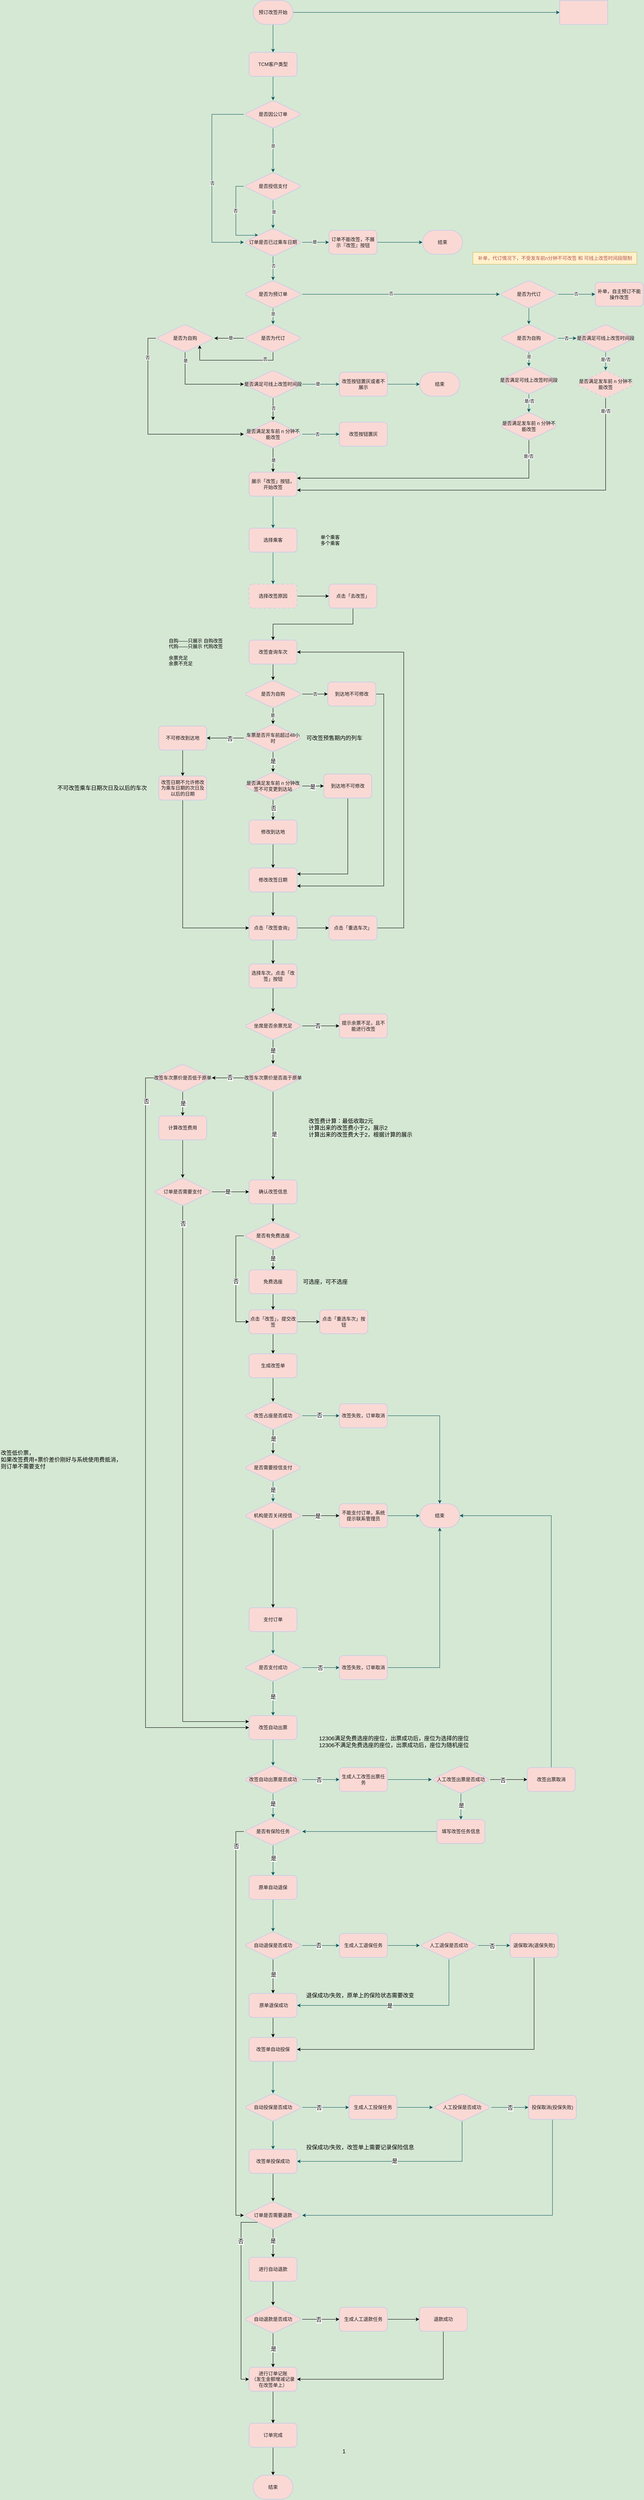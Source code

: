 <mxfile version="20.8.16" type="device"><diagram id="C5RBs43oDa-KdzZeNtuy" name="Page-1"><mxGraphModel dx="2901" dy="2383" grid="1" gridSize="10" guides="1" tooltips="1" connect="1" arrows="1" fold="1" page="1" pageScale="1" pageWidth="827" pageHeight="1169" background="#D5E8D4" math="0" shadow="0"><root><mxCell id="WIyWlLk6GJQsqaUBKTNV-0"/><mxCell id="WIyWlLk6GJQsqaUBKTNV-1" parent="WIyWlLk6GJQsqaUBKTNV-0"/><mxCell id="fSsdn6b0NaaSGRS_EVs--74" value="" style="edgeStyle=orthogonalEdgeStyle;rounded=0;orthogonalLoop=1;jettySize=auto;html=1;labelBackgroundColor=none;fontColor=default;strokeColor=#09555B;" parent="WIyWlLk6GJQsqaUBKTNV-1" source="fSsdn6b0NaaSGRS_EVs--0" target="fSsdn6b0NaaSGRS_EVs--72" edge="1"><mxGeometry relative="1" as="geometry"/></mxCell><mxCell id="fSsdn6b0NaaSGRS_EVs--414" value="" style="edgeStyle=orthogonalEdgeStyle;rounded=0;orthogonalLoop=1;jettySize=auto;html=1;strokeColor=#09555B;fontColor=default;" parent="WIyWlLk6GJQsqaUBKTNV-1" source="fSsdn6b0NaaSGRS_EVs--0" target="fSsdn6b0NaaSGRS_EVs--413" edge="1"><mxGeometry relative="1" as="geometry"/></mxCell><mxCell id="fSsdn6b0NaaSGRS_EVs--0" value="预订改签开始" style="strokeWidth=2;html=1;shape=mxgraph.flowchart.terminator;whiteSpace=wrap;labelBackgroundColor=none;fillColor=#FAD9D5;strokeColor=#D0CEE2;fontColor=#1A1A1A;" parent="WIyWlLk6GJQsqaUBKTNV-1" vertex="1"><mxGeometry x="133" y="-580" width="100" height="60" as="geometry"/></mxCell><mxCell id="fSsdn6b0NaaSGRS_EVs--52" value="" style="edgeStyle=orthogonalEdgeStyle;rounded=0;orthogonalLoop=1;jettySize=auto;html=1;labelBackgroundColor=none;fontColor=default;strokeColor=#09555B;" parent="WIyWlLk6GJQsqaUBKTNV-1" source="fSsdn6b0NaaSGRS_EVs--41" target="fSsdn6b0NaaSGRS_EVs--51" edge="1"><mxGeometry relative="1" as="geometry"/></mxCell><mxCell id="fSsdn6b0NaaSGRS_EVs--392" value="是" style="edgeLabel;html=1;align=center;verticalAlign=middle;resizable=0;points=[];fontColor=#1A1A1A;" parent="fSsdn6b0NaaSGRS_EVs--52" vertex="1" connectable="0"><mxGeometry x="-0.3" relative="1" as="geometry"><mxPoint as="offset"/></mxGeometry></mxCell><mxCell id="fSsdn6b0NaaSGRS_EVs--239" value="" style="edgeStyle=orthogonalEdgeStyle;rounded=0;orthogonalLoop=1;jettySize=auto;html=1;labelBackgroundColor=none;fontColor=default;strokeColor=#09555B;" parent="WIyWlLk6GJQsqaUBKTNV-1" source="fSsdn6b0NaaSGRS_EVs--41" target="fSsdn6b0NaaSGRS_EVs--238" edge="1"><mxGeometry relative="1" as="geometry"/></mxCell><mxCell id="fSsdn6b0NaaSGRS_EVs--391" value="否" style="edgeLabel;html=1;align=center;verticalAlign=middle;resizable=0;points=[];fontColor=#1A1A1A;" parent="fSsdn6b0NaaSGRS_EVs--239" vertex="1" connectable="0"><mxGeometry x="-0.101" y="2" relative="1" as="geometry"><mxPoint as="offset"/></mxGeometry></mxCell><mxCell id="fSsdn6b0NaaSGRS_EVs--41" value="是否为预订单" style="rhombus;whiteSpace=wrap;html=1;rounded=1;strokeWidth=2;labelBackgroundColor=none;fillColor=#FAD9D5;strokeColor=#D0CEE2;fontColor=#1A1A1A;" parent="WIyWlLk6GJQsqaUBKTNV-1" vertex="1"><mxGeometry x="110" y="120" width="146" height="70" as="geometry"/></mxCell><mxCell id="fSsdn6b0NaaSGRS_EVs--223" value="" style="edgeStyle=orthogonalEdgeStyle;rounded=0;orthogonalLoop=1;jettySize=auto;html=1;labelBackgroundColor=none;fontColor=default;strokeColor=#09555B;" parent="WIyWlLk6GJQsqaUBKTNV-1" source="fSsdn6b0NaaSGRS_EVs--45" target="fSsdn6b0NaaSGRS_EVs--222" edge="1"><mxGeometry relative="1" as="geometry"/></mxCell><mxCell id="GikoNxwXlisWE8WIs0EY-6" value="是" style="edgeLabel;html=1;align=center;verticalAlign=middle;resizable=0;points=[];" parent="fSsdn6b0NaaSGRS_EVs--223" vertex="1" connectable="0"><mxGeometry x="-0.161" y="1" relative="1" as="geometry"><mxPoint as="offset"/></mxGeometry></mxCell><mxCell id="GikoNxwXlisWE8WIs0EY-14" value="" style="edgeStyle=orthogonalEdgeStyle;rounded=0;orthogonalLoop=1;jettySize=auto;html=1;" parent="WIyWlLk6GJQsqaUBKTNV-1" source="fSsdn6b0NaaSGRS_EVs--45" target="fSsdn6b0NaaSGRS_EVs--58" edge="1"><mxGeometry relative="1" as="geometry"/></mxCell><mxCell id="GikoNxwXlisWE8WIs0EY-15" value="否" style="edgeLabel;html=1;align=center;verticalAlign=middle;resizable=0;points=[];" parent="GikoNxwXlisWE8WIs0EY-14" vertex="1" connectable="0"><mxGeometry x="-0.091" y="1" relative="1" as="geometry"><mxPoint as="offset"/></mxGeometry></mxCell><mxCell id="fSsdn6b0NaaSGRS_EVs--45" value="是否满足可线上改签时间段" style="rhombus;whiteSpace=wrap;html=1;rounded=1;strokeWidth=2;labelBackgroundColor=none;fillColor=#FAD9D5;strokeColor=#D0CEE2;fontColor=#1A1A1A;" parent="WIyWlLk6GJQsqaUBKTNV-1" vertex="1"><mxGeometry x="110" y="345" width="146" height="70" as="geometry"/></mxCell><mxCell id="JP4zHMEux8Nhqg946Kqy-9" value="" style="edgeStyle=orthogonalEdgeStyle;rounded=0;orthogonalLoop=1;jettySize=auto;html=1;" edge="1" parent="WIyWlLk6GJQsqaUBKTNV-1" source="fSsdn6b0NaaSGRS_EVs--51" target="JP4zHMEux8Nhqg946Kqy-8"><mxGeometry relative="1" as="geometry"/></mxCell><mxCell id="JP4zHMEux8Nhqg946Kqy-15" value="是" style="edgeLabel;html=1;align=center;verticalAlign=middle;resizable=0;points=[];" vertex="1" connectable="0" parent="JP4zHMEux8Nhqg946Kqy-9"><mxGeometry x="-0.108" y="-1" relative="1" as="geometry"><mxPoint as="offset"/></mxGeometry></mxCell><mxCell id="JP4zHMEux8Nhqg946Kqy-16" style="edgeStyle=orthogonalEdgeStyle;rounded=0;orthogonalLoop=1;jettySize=auto;html=1;exitX=0.5;exitY=1;exitDx=0;exitDy=0;entryX=1;entryY=1;entryDx=0;entryDy=0;" edge="1" parent="WIyWlLk6GJQsqaUBKTNV-1" source="fSsdn6b0NaaSGRS_EVs--51" target="JP4zHMEux8Nhqg946Kqy-8"><mxGeometry relative="1" as="geometry"><Array as="points"><mxPoint x="183" y="320"/><mxPoint y="320"/></Array></mxGeometry></mxCell><mxCell id="JP4zHMEux8Nhqg946Kqy-17" value="否" style="edgeLabel;html=1;align=center;verticalAlign=middle;resizable=0;points=[];" vertex="1" connectable="0" parent="JP4zHMEux8Nhqg946Kqy-16"><mxGeometry x="-0.668" y="-3" relative="1" as="geometry"><mxPoint as="offset"/></mxGeometry></mxCell><mxCell id="fSsdn6b0NaaSGRS_EVs--51" value="是否为代订" style="rhombus;whiteSpace=wrap;html=1;rounded=1;strokeWidth=2;labelBackgroundColor=none;fillColor=#FAD9D5;strokeColor=#D0CEE2;fontColor=#1A1A1A;" parent="WIyWlLk6GJQsqaUBKTNV-1" vertex="1"><mxGeometry x="110" y="230" width="146" height="70" as="geometry"/></mxCell><mxCell id="fSsdn6b0NaaSGRS_EVs--272" value="" style="edgeStyle=orthogonalEdgeStyle;rounded=0;orthogonalLoop=1;jettySize=auto;html=1;labelBackgroundColor=none;fontColor=default;strokeColor=#09555B;" parent="WIyWlLk6GJQsqaUBKTNV-1" source="fSsdn6b0NaaSGRS_EVs--58" target="fSsdn6b0NaaSGRS_EVs--271" edge="1"><mxGeometry relative="1" as="geometry"/></mxCell><mxCell id="GikoNxwXlisWE8WIs0EY-5" value="否" style="edgeLabel;html=1;align=center;verticalAlign=middle;resizable=0;points=[];" parent="fSsdn6b0NaaSGRS_EVs--272" vertex="1" connectable="0"><mxGeometry x="-0.183" relative="1" as="geometry"><mxPoint as="offset"/></mxGeometry></mxCell><mxCell id="GikoNxwXlisWE8WIs0EY-28" value="" style="edgeStyle=orthogonalEdgeStyle;rounded=0;orthogonalLoop=1;jettySize=auto;html=1;" parent="WIyWlLk6GJQsqaUBKTNV-1" source="fSsdn6b0NaaSGRS_EVs--58" target="fSsdn6b0NaaSGRS_EVs--62" edge="1"><mxGeometry relative="1" as="geometry"/></mxCell><mxCell id="GikoNxwXlisWE8WIs0EY-29" value="是" style="edgeLabel;html=1;align=center;verticalAlign=middle;resizable=0;points=[];" parent="GikoNxwXlisWE8WIs0EY-28" vertex="1" connectable="0"><mxGeometry y="1" relative="1" as="geometry"><mxPoint as="offset"/></mxGeometry></mxCell><mxCell id="fSsdn6b0NaaSGRS_EVs--58" value="是否满足发车前 n 分钟不能改签" style="rhombus;whiteSpace=wrap;html=1;rounded=1;strokeWidth=2;labelBackgroundColor=none;fillColor=#FAD9D5;strokeColor=#D0CEE2;fontColor=#1A1A1A;" parent="WIyWlLk6GJQsqaUBKTNV-1" vertex="1"><mxGeometry x="110" y="470" width="146" height="70" as="geometry"/></mxCell><mxCell id="fSsdn6b0NaaSGRS_EVs--66" value="" style="edgeStyle=orthogonalEdgeStyle;rounded=0;orthogonalLoop=1;jettySize=auto;html=1;labelBackgroundColor=none;fontColor=default;strokeColor=#09555B;" parent="WIyWlLk6GJQsqaUBKTNV-1" source="fSsdn6b0NaaSGRS_EVs--62" target="fSsdn6b0NaaSGRS_EVs--65" edge="1"><mxGeometry relative="1" as="geometry"/></mxCell><mxCell id="fSsdn6b0NaaSGRS_EVs--62" value="展示「改签」按钮，开始改签" style="whiteSpace=wrap;html=1;rounded=1;strokeWidth=2;labelBackgroundColor=none;fillColor=#FAD9D5;strokeColor=#D0CEE2;fontColor=#1A1A1A;" parent="WIyWlLk6GJQsqaUBKTNV-1" vertex="1"><mxGeometry x="123" y="600" width="120" height="60" as="geometry"/></mxCell><mxCell id="fSsdn6b0NaaSGRS_EVs--68" value="" style="edgeStyle=orthogonalEdgeStyle;rounded=0;orthogonalLoop=1;jettySize=auto;html=1;labelBackgroundColor=none;fontColor=default;strokeColor=#09555B;" parent="WIyWlLk6GJQsqaUBKTNV-1" source="fSsdn6b0NaaSGRS_EVs--65" target="fSsdn6b0NaaSGRS_EVs--67" edge="1"><mxGeometry relative="1" as="geometry"/></mxCell><mxCell id="fSsdn6b0NaaSGRS_EVs--65" value="选择乘客" style="whiteSpace=wrap;html=1;rounded=1;strokeWidth=2;labelBackgroundColor=none;fillColor=#FAD9D5;strokeColor=#D0CEE2;fontColor=#1A1A1A;" parent="WIyWlLk6GJQsqaUBKTNV-1" vertex="1"><mxGeometry x="123" y="740" width="120" height="60" as="geometry"/></mxCell><mxCell id="JP4zHMEux8Nhqg946Kqy-20" value="" style="edgeStyle=orthogonalEdgeStyle;rounded=0;orthogonalLoop=1;jettySize=auto;html=1;" edge="1" parent="WIyWlLk6GJQsqaUBKTNV-1" source="fSsdn6b0NaaSGRS_EVs--67" target="JP4zHMEux8Nhqg946Kqy-19"><mxGeometry relative="1" as="geometry"/></mxCell><mxCell id="fSsdn6b0NaaSGRS_EVs--67" value="选择改签原因" style="whiteSpace=wrap;html=1;rounded=1;strokeWidth=2;labelBackgroundColor=none;fillColor=#FAD9D5;strokeColor=#D0CEE2;fontColor=#1A1A1A;dashed=1;" parent="WIyWlLk6GJQsqaUBKTNV-1" vertex="1"><mxGeometry x="123" y="880" width="120" height="60" as="geometry"/></mxCell><mxCell id="fSsdn6b0NaaSGRS_EVs--387" value="" style="edgeStyle=orthogonalEdgeStyle;rounded=0;orthogonalLoop=1;jettySize=auto;html=1;strokeColor=#09555B;fontColor=#1A1A1A;" parent="WIyWlLk6GJQsqaUBKTNV-1" source="fSsdn6b0NaaSGRS_EVs--72" target="fSsdn6b0NaaSGRS_EVs--384" edge="1"><mxGeometry relative="1" as="geometry"/></mxCell><mxCell id="fSsdn6b0NaaSGRS_EVs--72" value="TCM客户类型" style="rounded=1;whiteSpace=wrap;html=1;strokeWidth=2;labelBackgroundColor=none;fillColor=#FAD9D5;strokeColor=#D0CEE2;fontColor=#1A1A1A;" parent="WIyWlLk6GJQsqaUBKTNV-1" vertex="1"><mxGeometry x="123" y="-450" width="120" height="60" as="geometry"/></mxCell><mxCell id="GikoNxwXlisWE8WIs0EY-30" value="" style="edgeStyle=orthogonalEdgeStyle;rounded=0;orthogonalLoop=1;jettySize=auto;html=1;" parent="WIyWlLk6GJQsqaUBKTNV-1" source="fSsdn6b0NaaSGRS_EVs--75" target="GikoNxwXlisWE8WIs0EY-24" edge="1"><mxGeometry relative="1" as="geometry"/></mxCell><mxCell id="fSsdn6b0NaaSGRS_EVs--75" value="改签查询车次" style="whiteSpace=wrap;html=1;rounded=1;strokeWidth=2;labelBackgroundColor=none;fillColor=#FAD9D5;strokeColor=#D0CEE2;fontColor=#1A1A1A;" parent="WIyWlLk6GJQsqaUBKTNV-1" vertex="1"><mxGeometry x="123" y="1020" width="120" height="60" as="geometry"/></mxCell><mxCell id="GikoNxwXlisWE8WIs0EY-173" value="" style="edgeStyle=orthogonalEdgeStyle;rounded=0;orthogonalLoop=1;jettySize=auto;html=1;fontSize=14;" parent="WIyWlLk6GJQsqaUBKTNV-1" source="fSsdn6b0NaaSGRS_EVs--82" target="GikoNxwXlisWE8WIs0EY-156" edge="1"><mxGeometry relative="1" as="geometry"/></mxCell><mxCell id="fSsdn6b0NaaSGRS_EVs--82" value="选择车次，点击「改签」按钮" style="whiteSpace=wrap;html=1;rounded=1;strokeWidth=2;labelBackgroundColor=none;fillColor=#FAD9D5;strokeColor=#D0CEE2;fontColor=#1A1A1A;" parent="WIyWlLk6GJQsqaUBKTNV-1" vertex="1"><mxGeometry x="123" y="1830" width="120" height="60" as="geometry"/></mxCell><mxCell id="GikoNxwXlisWE8WIs0EY-199" value="" style="edgeStyle=orthogonalEdgeStyle;rounded=0;orthogonalLoop=1;jettySize=auto;html=1;fontSize=14;" parent="WIyWlLk6GJQsqaUBKTNV-1" source="fSsdn6b0NaaSGRS_EVs--85" target="GikoNxwXlisWE8WIs0EY-181" edge="1"><mxGeometry relative="1" as="geometry"/></mxCell><mxCell id="GikoNxwXlisWE8WIs0EY-200" value="否" style="edgeLabel;html=1;align=center;verticalAlign=middle;resizable=0;points=[];fontSize=14;" parent="GikoNxwXlisWE8WIs0EY-199" vertex="1" connectable="0"><mxGeometry x="-0.125" y="-1" relative="1" as="geometry"><mxPoint as="offset"/></mxGeometry></mxCell><mxCell id="GikoNxwXlisWE8WIs0EY-201" style="edgeStyle=orthogonalEdgeStyle;rounded=0;orthogonalLoop=1;jettySize=auto;html=1;exitX=0.5;exitY=1;exitDx=0;exitDy=0;entryX=0.5;entryY=0;entryDx=0;entryDy=0;fontSize=14;" parent="WIyWlLk6GJQsqaUBKTNV-1" source="fSsdn6b0NaaSGRS_EVs--85" target="fSsdn6b0NaaSGRS_EVs--87" edge="1"><mxGeometry relative="1" as="geometry"/></mxCell><mxCell id="GikoNxwXlisWE8WIs0EY-202" value="是" style="edgeLabel;html=1;align=center;verticalAlign=middle;resizable=0;points=[];fontSize=14;" parent="GikoNxwXlisWE8WIs0EY-201" vertex="1" connectable="0"><mxGeometry x="-0.039" y="3" relative="1" as="geometry"><mxPoint as="offset"/></mxGeometry></mxCell><mxCell id="fSsdn6b0NaaSGRS_EVs--85" value="改签车次票价是否高于原单" style="rhombus;whiteSpace=wrap;html=1;rounded=1;strokeWidth=2;labelBackgroundColor=none;fillColor=#FAD9D5;strokeColor=#D0CEE2;fontColor=#1A1A1A;" parent="WIyWlLk6GJQsqaUBKTNV-1" vertex="1"><mxGeometry x="110" y="2080" width="146" height="70" as="geometry"/></mxCell><mxCell id="GikoNxwXlisWE8WIs0EY-54" value="" style="edgeStyle=orthogonalEdgeStyle;rounded=0;orthogonalLoop=1;jettySize=auto;html=1;" parent="WIyWlLk6GJQsqaUBKTNV-1" source="fSsdn6b0NaaSGRS_EVs--87" target="GikoNxwXlisWE8WIs0EY-53" edge="1"><mxGeometry relative="1" as="geometry"/></mxCell><mxCell id="fSsdn6b0NaaSGRS_EVs--87" value="确认改签信息" style="whiteSpace=wrap;html=1;rounded=1;strokeWidth=2;labelBackgroundColor=none;fillColor=#FAD9D5;strokeColor=#D0CEE2;fontColor=#1A1A1A;" parent="WIyWlLk6GJQsqaUBKTNV-1" vertex="1"><mxGeometry x="123" y="2370" width="120" height="60" as="geometry"/></mxCell><mxCell id="fSsdn6b0NaaSGRS_EVs--370" value="" style="edgeStyle=orthogonalEdgeStyle;rounded=0;orthogonalLoop=1;jettySize=auto;html=1;labelBackgroundColor=none;fontColor=default;strokeColor=#09555B;" parent="WIyWlLk6GJQsqaUBKTNV-1" source="fSsdn6b0NaaSGRS_EVs--89" target="fSsdn6b0NaaSGRS_EVs--369" edge="1"><mxGeometry relative="1" as="geometry"/></mxCell><mxCell id="GikoNxwXlisWE8WIs0EY-78" value="否" style="edgeLabel;html=1;align=center;verticalAlign=middle;resizable=0;points=[];fontSize=14;" parent="fSsdn6b0NaaSGRS_EVs--370" vertex="1" connectable="0"><mxGeometry x="-0.075" y="1" relative="1" as="geometry"><mxPoint as="offset"/></mxGeometry></mxCell><mxCell id="GikoNxwXlisWE8WIs0EY-76" value="" style="edgeStyle=orthogonalEdgeStyle;rounded=0;orthogonalLoop=1;jettySize=auto;html=1;fontSize=14;" parent="WIyWlLk6GJQsqaUBKTNV-1" source="fSsdn6b0NaaSGRS_EVs--89" target="fSsdn6b0NaaSGRS_EVs--101" edge="1"><mxGeometry relative="1" as="geometry"/></mxCell><mxCell id="GikoNxwXlisWE8WIs0EY-77" value="是" style="edgeLabel;html=1;align=center;verticalAlign=middle;resizable=0;points=[];fontSize=14;" parent="GikoNxwXlisWE8WIs0EY-76" vertex="1" connectable="0"><mxGeometry x="-0.256" y="1" relative="1" as="geometry"><mxPoint as="offset"/></mxGeometry></mxCell><mxCell id="fSsdn6b0NaaSGRS_EVs--89" value="改签占座是否成功" style="rhombus;whiteSpace=wrap;html=1;rounded=1;strokeWidth=2;labelBackgroundColor=none;fillColor=#FAD9D5;strokeColor=#D0CEE2;fontColor=#1A1A1A;" parent="WIyWlLk6GJQsqaUBKTNV-1" vertex="1"><mxGeometry x="110" y="2925" width="146" height="70" as="geometry"/></mxCell><mxCell id="fSsdn6b0NaaSGRS_EVs--97" value="" style="edgeStyle=orthogonalEdgeStyle;rounded=0;orthogonalLoop=1;jettySize=auto;html=1;labelBackgroundColor=none;fontColor=default;strokeColor=#09555B;" parent="WIyWlLk6GJQsqaUBKTNV-1" source="fSsdn6b0NaaSGRS_EVs--94" target="fSsdn6b0NaaSGRS_EVs--96" edge="1"><mxGeometry relative="1" as="geometry"/></mxCell><mxCell id="fSsdn6b0NaaSGRS_EVs--396" value="是" style="edgeLabel;html=1;align=center;verticalAlign=middle;resizable=0;points=[];fontColor=#1A1A1A;" parent="fSsdn6b0NaaSGRS_EVs--97" vertex="1" connectable="0"><mxGeometry x="-0.167" y="2" relative="1" as="geometry"><mxPoint as="offset"/></mxGeometry></mxCell><mxCell id="fSsdn6b0NaaSGRS_EVs--422" style="edgeStyle=orthogonalEdgeStyle;rounded=0;orthogonalLoop=1;jettySize=auto;html=1;exitX=0;exitY=0.5;exitDx=0;exitDy=0;entryX=0;entryY=0;entryDx=0;entryDy=0;strokeColor=#09555B;fontColor=default;" parent="WIyWlLk6GJQsqaUBKTNV-1" source="fSsdn6b0NaaSGRS_EVs--94" target="fSsdn6b0NaaSGRS_EVs--96" edge="1"><mxGeometry relative="1" as="geometry"><Array as="points"><mxPoint x="90" y="-115"/><mxPoint x="90" y="8"/></Array></mxGeometry></mxCell><mxCell id="fSsdn6b0NaaSGRS_EVs--423" value="否" style="edgeLabel;html=1;align=center;verticalAlign=middle;resizable=0;points=[];fontColor=default;" parent="fSsdn6b0NaaSGRS_EVs--422" vertex="1" connectable="0"><mxGeometry x="-0.186" y="-1" relative="1" as="geometry"><mxPoint as="offset"/></mxGeometry></mxCell><mxCell id="fSsdn6b0NaaSGRS_EVs--94" value="是否授信支付" style="rhombus;whiteSpace=wrap;html=1;rounded=1;strokeWidth=2;labelBackgroundColor=none;fillColor=#FAD9D5;strokeColor=#D0CEE2;fontColor=#1A1A1A;" parent="WIyWlLk6GJQsqaUBKTNV-1" vertex="1"><mxGeometry x="110" y="-150" width="146" height="70" as="geometry"/></mxCell><mxCell id="fSsdn6b0NaaSGRS_EVs--98" value="" style="edgeStyle=orthogonalEdgeStyle;rounded=0;orthogonalLoop=1;jettySize=auto;html=1;labelBackgroundColor=none;fontColor=default;strokeColor=#09555B;" parent="WIyWlLk6GJQsqaUBKTNV-1" source="fSsdn6b0NaaSGRS_EVs--96" target="fSsdn6b0NaaSGRS_EVs--41" edge="1"><mxGeometry relative="1" as="geometry"/></mxCell><mxCell id="fSsdn6b0NaaSGRS_EVs--393" value="否" style="edgeLabel;html=1;align=center;verticalAlign=middle;resizable=0;points=[];fontColor=#1A1A1A;" parent="fSsdn6b0NaaSGRS_EVs--98" vertex="1" connectable="0"><mxGeometry x="-0.2" y="1" relative="1" as="geometry"><mxPoint as="offset"/></mxGeometry></mxCell><mxCell id="fSsdn6b0NaaSGRS_EVs--419" value="" style="edgeStyle=orthogonalEdgeStyle;rounded=0;orthogonalLoop=1;jettySize=auto;html=1;strokeColor=#09555B;fontColor=default;" parent="WIyWlLk6GJQsqaUBKTNV-1" source="fSsdn6b0NaaSGRS_EVs--96" target="fSsdn6b0NaaSGRS_EVs--388" edge="1"><mxGeometry relative="1" as="geometry"/></mxCell><mxCell id="fSsdn6b0NaaSGRS_EVs--420" value="是" style="edgeLabel;html=1;align=center;verticalAlign=middle;resizable=0;points=[];fontColor=default;" parent="fSsdn6b0NaaSGRS_EVs--419" vertex="1" connectable="0"><mxGeometry x="-0.075" y="1" relative="1" as="geometry"><mxPoint as="offset"/></mxGeometry></mxCell><mxCell id="fSsdn6b0NaaSGRS_EVs--96" value="订单是否已过乘车日期" style="rhombus;whiteSpace=wrap;html=1;rounded=1;strokeWidth=2;labelBackgroundColor=none;fillColor=#FAD9D5;strokeColor=#D0CEE2;fontColor=#1A1A1A;" parent="WIyWlLk6GJQsqaUBKTNV-1" vertex="1"><mxGeometry x="110" y="-10" width="146" height="70" as="geometry"/></mxCell><mxCell id="fSsdn6b0NaaSGRS_EVs--163" value="" style="edgeStyle=orthogonalEdgeStyle;rounded=0;orthogonalLoop=1;jettySize=auto;html=1;labelBackgroundColor=none;fontColor=default;strokeColor=#09555B;" parent="WIyWlLk6GJQsqaUBKTNV-1" source="fSsdn6b0NaaSGRS_EVs--101" target="fSsdn6b0NaaSGRS_EVs--162" edge="1"><mxGeometry relative="1" as="geometry"/></mxCell><mxCell id="GikoNxwXlisWE8WIs0EY-113" value="是" style="edgeLabel;html=1;align=center;verticalAlign=middle;resizable=0;points=[];fontSize=14;" parent="fSsdn6b0NaaSGRS_EVs--163" vertex="1" connectable="0"><mxGeometry x="-0.187" relative="1" as="geometry"><mxPoint as="offset"/></mxGeometry></mxCell><mxCell id="fSsdn6b0NaaSGRS_EVs--101" value="是否需要授信支付" style="rhombus;whiteSpace=wrap;html=1;rounded=1;strokeWidth=2;labelBackgroundColor=none;fillColor=#FAD9D5;strokeColor=#D0CEE2;fontColor=#1A1A1A;" parent="WIyWlLk6GJQsqaUBKTNV-1" vertex="1"><mxGeometry x="110" y="3055" width="146" height="70" as="geometry"/></mxCell><mxCell id="fSsdn6b0NaaSGRS_EVs--107" value="" style="edgeStyle=orthogonalEdgeStyle;rounded=0;orthogonalLoop=1;jettySize=auto;html=1;labelBackgroundColor=none;fontColor=default;strokeColor=#09555B;" parent="WIyWlLk6GJQsqaUBKTNV-1" source="fSsdn6b0NaaSGRS_EVs--103" target="fSsdn6b0NaaSGRS_EVs--106" edge="1"><mxGeometry relative="1" as="geometry"/></mxCell><mxCell id="fSsdn6b0NaaSGRS_EVs--103" value="支付订单" style="whiteSpace=wrap;html=1;rounded=1;strokeWidth=2;labelBackgroundColor=none;fillColor=#FAD9D5;strokeColor=#D0CEE2;fontColor=#1A1A1A;" parent="WIyWlLk6GJQsqaUBKTNV-1" vertex="1"><mxGeometry x="123" y="3440" width="120" height="60" as="geometry"/></mxCell><mxCell id="fSsdn6b0NaaSGRS_EVs--109" value="" style="edgeStyle=orthogonalEdgeStyle;rounded=0;orthogonalLoop=1;jettySize=auto;html=1;labelBackgroundColor=none;fontColor=default;strokeColor=#09555B;" parent="WIyWlLk6GJQsqaUBKTNV-1" source="fSsdn6b0NaaSGRS_EVs--106" target="fSsdn6b0NaaSGRS_EVs--108" edge="1"><mxGeometry relative="1" as="geometry"/></mxCell><mxCell id="GikoNxwXlisWE8WIs0EY-123" value="是" style="edgeLabel;html=1;align=center;verticalAlign=middle;resizable=0;points=[];fontSize=14;" parent="fSsdn6b0NaaSGRS_EVs--109" vertex="1" connectable="0"><mxGeometry x="-0.114" relative="1" as="geometry"><mxPoint as="offset"/></mxGeometry></mxCell><mxCell id="fSsdn6b0NaaSGRS_EVs--176" value="" style="edgeStyle=orthogonalEdgeStyle;rounded=0;orthogonalLoop=1;jettySize=auto;html=1;labelBackgroundColor=none;fontColor=default;strokeColor=#09555B;" parent="WIyWlLk6GJQsqaUBKTNV-1" source="fSsdn6b0NaaSGRS_EVs--106" target="fSsdn6b0NaaSGRS_EVs--175" edge="1"><mxGeometry relative="1" as="geometry"/></mxCell><mxCell id="GikoNxwXlisWE8WIs0EY-122" value="否" style="edgeLabel;html=1;align=center;verticalAlign=middle;resizable=0;points=[];fontSize=14;" parent="fSsdn6b0NaaSGRS_EVs--176" vertex="1" connectable="0"><mxGeometry x="-0.047" y="-1" relative="1" as="geometry"><mxPoint as="offset"/></mxGeometry></mxCell><mxCell id="fSsdn6b0NaaSGRS_EVs--106" value="是否支付成功" style="rhombus;whiteSpace=wrap;html=1;rounded=1;strokeWidth=2;labelBackgroundColor=none;fillColor=#FAD9D5;strokeColor=#D0CEE2;fontColor=#1A1A1A;" parent="WIyWlLk6GJQsqaUBKTNV-1" vertex="1"><mxGeometry x="110" y="3555" width="146" height="70" as="geometry"/></mxCell><mxCell id="fSsdn6b0NaaSGRS_EVs--112" value="" style="edgeStyle=orthogonalEdgeStyle;rounded=0;orthogonalLoop=1;jettySize=auto;html=1;labelBackgroundColor=none;fontColor=default;strokeColor=#09555B;" parent="WIyWlLk6GJQsqaUBKTNV-1" source="fSsdn6b0NaaSGRS_EVs--108" target="fSsdn6b0NaaSGRS_EVs--111" edge="1"><mxGeometry relative="1" as="geometry"/></mxCell><mxCell id="fSsdn6b0NaaSGRS_EVs--108" value="改签自动出票" style="whiteSpace=wrap;html=1;rounded=1;strokeWidth=2;labelBackgroundColor=none;fillColor=#FAD9D5;strokeColor=#D0CEE2;fontColor=#1A1A1A;" parent="WIyWlLk6GJQsqaUBKTNV-1" vertex="1"><mxGeometry x="123" y="3710" width="120" height="60" as="geometry"/></mxCell><mxCell id="fSsdn6b0NaaSGRS_EVs--116" value="" style="edgeStyle=orthogonalEdgeStyle;rounded=0;orthogonalLoop=1;jettySize=auto;html=1;labelBackgroundColor=none;fontColor=default;strokeColor=#09555B;" parent="WIyWlLk6GJQsqaUBKTNV-1" source="fSsdn6b0NaaSGRS_EVs--111" target="fSsdn6b0NaaSGRS_EVs--115" edge="1"><mxGeometry relative="1" as="geometry"/></mxCell><mxCell id="GikoNxwXlisWE8WIs0EY-126" value="是" style="edgeLabel;html=1;align=center;verticalAlign=middle;resizable=0;points=[];fontSize=14;" parent="fSsdn6b0NaaSGRS_EVs--116" vertex="1" connectable="0"><mxGeometry x="-0.144" relative="1" as="geometry"><mxPoint as="offset"/></mxGeometry></mxCell><mxCell id="fSsdn6b0NaaSGRS_EVs--295" value="" style="edgeStyle=orthogonalEdgeStyle;rounded=0;orthogonalLoop=1;jettySize=auto;html=1;labelBackgroundColor=none;fontColor=default;strokeColor=#09555B;" parent="WIyWlLk6GJQsqaUBKTNV-1" source="fSsdn6b0NaaSGRS_EVs--111" target="fSsdn6b0NaaSGRS_EVs--294" edge="1"><mxGeometry relative="1" as="geometry"/></mxCell><mxCell id="GikoNxwXlisWE8WIs0EY-125" value="否" style="edgeLabel;html=1;align=center;verticalAlign=middle;resizable=0;points=[];fontSize=14;" parent="fSsdn6b0NaaSGRS_EVs--295" vertex="1" connectable="0"><mxGeometry x="-0.104" y="-1" relative="1" as="geometry"><mxPoint as="offset"/></mxGeometry></mxCell><mxCell id="fSsdn6b0NaaSGRS_EVs--111" value="改签自动出票是否成功" style="rhombus;whiteSpace=wrap;html=1;rounded=1;strokeWidth=2;labelBackgroundColor=none;fillColor=#FAD9D5;strokeColor=#D0CEE2;fontColor=#1A1A1A;" parent="WIyWlLk6GJQsqaUBKTNV-1" vertex="1"><mxGeometry x="110" y="3835" width="146" height="70" as="geometry"/></mxCell><mxCell id="fSsdn6b0NaaSGRS_EVs--348" value="" style="edgeStyle=orthogonalEdgeStyle;rounded=0;orthogonalLoop=1;jettySize=auto;html=1;labelBackgroundColor=none;fontColor=default;strokeColor=#09555B;" parent="WIyWlLk6GJQsqaUBKTNV-1" source="fSsdn6b0NaaSGRS_EVs--115" target="fSsdn6b0NaaSGRS_EVs--317" edge="1"><mxGeometry relative="1" as="geometry"/></mxCell><mxCell id="GikoNxwXlisWE8WIs0EY-130" value="是" style="edgeLabel;html=1;align=center;verticalAlign=middle;resizable=0;points=[];fontSize=14;" parent="fSsdn6b0NaaSGRS_EVs--348" vertex="1" connectable="0"><mxGeometry x="-0.156" y="1" relative="1" as="geometry"><mxPoint as="offset"/></mxGeometry></mxCell><mxCell id="GikoNxwXlisWE8WIs0EY-145" style="edgeStyle=orthogonalEdgeStyle;rounded=0;orthogonalLoop=1;jettySize=auto;html=1;exitX=0;exitY=0.5;exitDx=0;exitDy=0;entryX=0;entryY=0.5;entryDx=0;entryDy=0;fontSize=14;" parent="WIyWlLk6GJQsqaUBKTNV-1" source="fSsdn6b0NaaSGRS_EVs--115" target="GikoNxwXlisWE8WIs0EY-217" edge="1"><mxGeometry relative="1" as="geometry"><mxPoint x="123" y="4960" as="targetPoint"/><Array as="points"><mxPoint x="90" y="4000"/><mxPoint x="90" y="4960"/></Array></mxGeometry></mxCell><mxCell id="GikoNxwXlisWE8WIs0EY-236" value="否" style="edgeLabel;html=1;align=center;verticalAlign=middle;resizable=0;points=[];fontSize=14;" parent="GikoNxwXlisWE8WIs0EY-145" vertex="1" connectable="0"><mxGeometry x="-0.886" y="1" relative="1" as="geometry"><mxPoint as="offset"/></mxGeometry></mxCell><mxCell id="fSsdn6b0NaaSGRS_EVs--115" value="是否有保险任务" style="rhombus;whiteSpace=wrap;html=1;rounded=1;strokeWidth=2;labelBackgroundColor=none;fillColor=#FAD9D5;strokeColor=#D0CEE2;fontColor=#1A1A1A;" parent="WIyWlLk6GJQsqaUBKTNV-1" vertex="1"><mxGeometry x="110" y="3965" width="146" height="70" as="geometry"/></mxCell><mxCell id="fSsdn6b0NaaSGRS_EVs--319" value="" style="edgeStyle=orthogonalEdgeStyle;rounded=0;orthogonalLoop=1;jettySize=auto;html=1;labelBackgroundColor=none;fontColor=default;strokeColor=#09555B;" parent="WIyWlLk6GJQsqaUBKTNV-1" source="fSsdn6b0NaaSGRS_EVs--118" target="fSsdn6b0NaaSGRS_EVs--121" edge="1"><mxGeometry relative="1" as="geometry"/></mxCell><mxCell id="fSsdn6b0NaaSGRS_EVs--118" value="改签单自动投保" style="whiteSpace=wrap;html=1;rounded=1;strokeWidth=2;labelBackgroundColor=none;fillColor=#FAD9D5;strokeColor=#D0CEE2;fontColor=#1A1A1A;" parent="WIyWlLk6GJQsqaUBKTNV-1" vertex="1"><mxGeometry x="123" y="4515" width="120" height="60" as="geometry"/></mxCell><mxCell id="fSsdn6b0NaaSGRS_EVs--331" value="" style="edgeStyle=orthogonalEdgeStyle;rounded=0;orthogonalLoop=1;jettySize=auto;html=1;labelBackgroundColor=none;fontColor=default;strokeColor=#09555B;" parent="WIyWlLk6GJQsqaUBKTNV-1" source="fSsdn6b0NaaSGRS_EVs--121" target="fSsdn6b0NaaSGRS_EVs--329" edge="1"><mxGeometry relative="1" as="geometry"/></mxCell><mxCell id="GikoNxwXlisWE8WIs0EY-151" value="否" style="edgeLabel;html=1;align=center;verticalAlign=middle;resizable=0;points=[];fontSize=14;" parent="fSsdn6b0NaaSGRS_EVs--331" vertex="1" connectable="0"><mxGeometry x="-0.288" y="-1" relative="1" as="geometry"><mxPoint as="offset"/></mxGeometry></mxCell><mxCell id="fSsdn6b0NaaSGRS_EVs--352" value="" style="edgeStyle=orthogonalEdgeStyle;rounded=0;orthogonalLoop=1;jettySize=auto;html=1;labelBackgroundColor=none;fontColor=default;strokeColor=#09555B;" parent="WIyWlLk6GJQsqaUBKTNV-1" source="fSsdn6b0NaaSGRS_EVs--121" target="fSsdn6b0NaaSGRS_EVs--337" edge="1"><mxGeometry relative="1" as="geometry"/></mxCell><mxCell id="fSsdn6b0NaaSGRS_EVs--121" value="自动投保是否成功" style="rhombus;whiteSpace=wrap;html=1;rounded=1;strokeWidth=2;labelBackgroundColor=none;fillColor=#FAD9D5;strokeColor=#D0CEE2;fontColor=#1A1A1A;" parent="WIyWlLk6GJQsqaUBKTNV-1" vertex="1"><mxGeometry x="110" y="4655" width="146" height="70" as="geometry"/></mxCell><mxCell id="GikoNxwXlisWE8WIs0EY-148" value="" style="edgeStyle=orthogonalEdgeStyle;rounded=0;orthogonalLoop=1;jettySize=auto;html=1;fontSize=14;" parent="WIyWlLk6GJQsqaUBKTNV-1" source="fSsdn6b0NaaSGRS_EVs--126" target="fSsdn6b0NaaSGRS_EVs--375" edge="1"><mxGeometry relative="1" as="geometry"/></mxCell><mxCell id="fSsdn6b0NaaSGRS_EVs--126" value="订单完成" style="whiteSpace=wrap;html=1;rounded=1;strokeWidth=2;labelBackgroundColor=none;fillColor=#FAD9D5;strokeColor=#D0CEE2;fontColor=#1A1A1A;" parent="WIyWlLk6GJQsqaUBKTNV-1" vertex="1"><mxGeometry x="123" y="5480" width="120" height="60" as="geometry"/></mxCell><mxCell id="GikoNxwXlisWE8WIs0EY-117" value="" style="edgeStyle=orthogonalEdgeStyle;rounded=0;orthogonalLoop=1;jettySize=auto;html=1;fontSize=14;" parent="WIyWlLk6GJQsqaUBKTNV-1" source="fSsdn6b0NaaSGRS_EVs--162" target="fSsdn6b0NaaSGRS_EVs--167" edge="1"><mxGeometry relative="1" as="geometry"/></mxCell><mxCell id="GikoNxwXlisWE8WIs0EY-118" value="是" style="edgeLabel;html=1;align=center;verticalAlign=middle;resizable=0;points=[];fontSize=14;" parent="GikoNxwXlisWE8WIs0EY-117" vertex="1" connectable="0"><mxGeometry x="-0.161" y="-1" relative="1" as="geometry"><mxPoint as="offset"/></mxGeometry></mxCell><mxCell id="GikoNxwXlisWE8WIs0EY-209" style="edgeStyle=orthogonalEdgeStyle;rounded=0;orthogonalLoop=1;jettySize=auto;html=1;exitX=0.5;exitY=1;exitDx=0;exitDy=0;entryX=0.5;entryY=0;entryDx=0;entryDy=0;fontSize=14;" parent="WIyWlLk6GJQsqaUBKTNV-1" source="fSsdn6b0NaaSGRS_EVs--162" target="fSsdn6b0NaaSGRS_EVs--103" edge="1"><mxGeometry relative="1" as="geometry"/></mxCell><mxCell id="fSsdn6b0NaaSGRS_EVs--162" value="机构是否关闭授信" style="rhombus;whiteSpace=wrap;html=1;rounded=1;strokeWidth=2;labelBackgroundColor=none;fillColor=#FAD9D5;strokeColor=#D0CEE2;fontColor=#1A1A1A;" parent="WIyWlLk6GJQsqaUBKTNV-1" vertex="1"><mxGeometry x="110" y="3175" width="146" height="70" as="geometry"/></mxCell><mxCell id="fSsdn6b0NaaSGRS_EVs--170" value="" style="edgeStyle=orthogonalEdgeStyle;rounded=0;orthogonalLoop=1;jettySize=auto;html=1;labelBackgroundColor=none;fontColor=default;strokeColor=#09555B;" parent="WIyWlLk6GJQsqaUBKTNV-1" source="fSsdn6b0NaaSGRS_EVs--167" target="fSsdn6b0NaaSGRS_EVs--169" edge="1"><mxGeometry relative="1" as="geometry"/></mxCell><mxCell id="fSsdn6b0NaaSGRS_EVs--167" value="不能支付订单，系统提示联系管理员" style="whiteSpace=wrap;html=1;rounded=1;strokeWidth=2;labelBackgroundColor=none;fillColor=#FAD9D5;strokeColor=#D0CEE2;fontColor=#1A1A1A;" parent="WIyWlLk6GJQsqaUBKTNV-1" vertex="1"><mxGeometry x="349" y="3180" width="120" height="60" as="geometry"/></mxCell><mxCell id="fSsdn6b0NaaSGRS_EVs--169" value="结束" style="strokeWidth=2;html=1;shape=mxgraph.flowchart.terminator;whiteSpace=wrap;labelBackgroundColor=none;fillColor=#FAD9D5;strokeColor=#D0CEE2;fontColor=#1A1A1A;" parent="WIyWlLk6GJQsqaUBKTNV-1" vertex="1"><mxGeometry x="550" y="3180" width="100" height="60" as="geometry"/></mxCell><mxCell id="fSsdn6b0NaaSGRS_EVs--378" style="edgeStyle=orthogonalEdgeStyle;rounded=0;orthogonalLoop=1;jettySize=auto;html=1;exitX=1;exitY=0.5;exitDx=0;exitDy=0;labelBackgroundColor=none;fontColor=default;strokeColor=#09555B;" parent="WIyWlLk6GJQsqaUBKTNV-1" source="fSsdn6b0NaaSGRS_EVs--175" target="fSsdn6b0NaaSGRS_EVs--169" edge="1"><mxGeometry relative="1" as="geometry"/></mxCell><mxCell id="fSsdn6b0NaaSGRS_EVs--175" value="改签失败，订单取消" style="whiteSpace=wrap;html=1;rounded=1;strokeWidth=2;labelBackgroundColor=none;fillColor=#FAD9D5;strokeColor=#D0CEE2;fontColor=#1A1A1A;" parent="WIyWlLk6GJQsqaUBKTNV-1" vertex="1"><mxGeometry x="349" y="3560" width="120" height="60" as="geometry"/></mxCell><mxCell id="fSsdn6b0NaaSGRS_EVs--225" value="" style="edgeStyle=orthogonalEdgeStyle;rounded=0;orthogonalLoop=1;jettySize=auto;html=1;labelBackgroundColor=none;fontColor=default;strokeColor=#09555B;" parent="WIyWlLk6GJQsqaUBKTNV-1" source="fSsdn6b0NaaSGRS_EVs--222" target="fSsdn6b0NaaSGRS_EVs--224" edge="1"><mxGeometry relative="1" as="geometry"/></mxCell><mxCell id="fSsdn6b0NaaSGRS_EVs--222" value="改签按钮置灰或者不展示" style="whiteSpace=wrap;html=1;rounded=1;strokeWidth=2;labelBackgroundColor=none;fillColor=#FAD9D5;strokeColor=#D0CEE2;fontColor=#1A1A1A;" parent="WIyWlLk6GJQsqaUBKTNV-1" vertex="1"><mxGeometry x="349" y="350" width="120" height="60" as="geometry"/></mxCell><mxCell id="fSsdn6b0NaaSGRS_EVs--224" value="结束" style="strokeWidth=2;html=1;shape=mxgraph.flowchart.terminator;whiteSpace=wrap;labelBackgroundColor=none;fillColor=#FAD9D5;strokeColor=#D0CEE2;fontColor=#1A1A1A;" parent="WIyWlLk6GJQsqaUBKTNV-1" vertex="1"><mxGeometry x="550" y="350" width="100" height="60" as="geometry"/></mxCell><mxCell id="fSsdn6b0NaaSGRS_EVs--249" value="" style="edgeStyle=orthogonalEdgeStyle;rounded=0;orthogonalLoop=1;jettySize=auto;html=1;labelBackgroundColor=none;fontColor=default;strokeColor=#09555B;" parent="WIyWlLk6GJQsqaUBKTNV-1" source="fSsdn6b0NaaSGRS_EVs--238" target="fSsdn6b0NaaSGRS_EVs--248" edge="1"><mxGeometry relative="1" as="geometry"/></mxCell><mxCell id="fSsdn6b0NaaSGRS_EVs--399" value="否" style="edgeLabel;html=1;align=center;verticalAlign=middle;resizable=0;points=[];fontColor=#1A1A1A;" parent="fSsdn6b0NaaSGRS_EVs--249" vertex="1" connectable="0"><mxGeometry x="-0.032" y="1" relative="1" as="geometry"><mxPoint as="offset"/></mxGeometry></mxCell><mxCell id="fSsdn6b0NaaSGRS_EVs--252" value="" style="edgeStyle=orthogonalEdgeStyle;rounded=0;orthogonalLoop=1;jettySize=auto;html=1;labelBackgroundColor=none;fontColor=default;strokeColor=#09555B;" parent="WIyWlLk6GJQsqaUBKTNV-1" source="fSsdn6b0NaaSGRS_EVs--238" target="fSsdn6b0NaaSGRS_EVs--251" edge="1"><mxGeometry relative="1" as="geometry"/></mxCell><mxCell id="fSsdn6b0NaaSGRS_EVs--238" value="是否为代订" style="rhombus;whiteSpace=wrap;html=1;rounded=1;strokeWidth=2;labelBackgroundColor=none;fillColor=#FAD9D5;strokeColor=#D0CEE2;fontColor=#1A1A1A;" parent="WIyWlLk6GJQsqaUBKTNV-1" vertex="1"><mxGeometry x="750" y="120" width="146" height="70" as="geometry"/></mxCell><mxCell id="fSsdn6b0NaaSGRS_EVs--248" value="补单，自主预订不能操作改签" style="whiteSpace=wrap;html=1;rounded=1;strokeWidth=2;labelBackgroundColor=none;fillColor=#FAD9D5;strokeColor=#D0CEE2;fontColor=#1A1A1A;" parent="WIyWlLk6GJQsqaUBKTNV-1" vertex="1"><mxGeometry x="989" y="125" width="120" height="60" as="geometry"/></mxCell><mxCell id="fSsdn6b0NaaSGRS_EVs--254" value="" style="edgeStyle=orthogonalEdgeStyle;rounded=0;orthogonalLoop=1;jettySize=auto;html=1;labelBackgroundColor=none;fontColor=default;strokeColor=#09555B;" parent="WIyWlLk6GJQsqaUBKTNV-1" source="fSsdn6b0NaaSGRS_EVs--251" target="fSsdn6b0NaaSGRS_EVs--253" edge="1"><mxGeometry relative="1" as="geometry"/></mxCell><mxCell id="fSsdn6b0NaaSGRS_EVs--400" value="是" style="edgeLabel;html=1;align=center;verticalAlign=middle;resizable=0;points=[];fontColor=#1A1A1A;" parent="fSsdn6b0NaaSGRS_EVs--254" vertex="1" connectable="0"><mxGeometry x="-0.511" relative="1" as="geometry"><mxPoint as="offset"/></mxGeometry></mxCell><mxCell id="fSsdn6b0NaaSGRS_EVs--403" value="" style="edgeStyle=orthogonalEdgeStyle;rounded=0;orthogonalLoop=1;jettySize=auto;html=1;strokeColor=#09555B;fontColor=#b95555;" parent="WIyWlLk6GJQsqaUBKTNV-1" source="fSsdn6b0NaaSGRS_EVs--251" target="fSsdn6b0NaaSGRS_EVs--401" edge="1"><mxGeometry relative="1" as="geometry"/></mxCell><mxCell id="fSsdn6b0NaaSGRS_EVs--404" value="否" style="edgeLabel;html=1;align=center;verticalAlign=middle;resizable=0;points=[];fontColor=default;" parent="fSsdn6b0NaaSGRS_EVs--403" vertex="1" connectable="0"><mxGeometry x="-0.087" relative="1" as="geometry"><mxPoint as="offset"/></mxGeometry></mxCell><mxCell id="fSsdn6b0NaaSGRS_EVs--251" value="是否为自购" style="rhombus;whiteSpace=wrap;html=1;rounded=1;strokeWidth=2;labelBackgroundColor=none;fillColor=#FAD9D5;strokeColor=#D0CEE2;fontColor=#1A1A1A;" parent="WIyWlLk6GJQsqaUBKTNV-1" vertex="1"><mxGeometry x="750" y="230" width="146" height="70" as="geometry"/></mxCell><mxCell id="fSsdn6b0NaaSGRS_EVs--256" value="" style="edgeStyle=orthogonalEdgeStyle;rounded=0;orthogonalLoop=1;jettySize=auto;html=1;labelBackgroundColor=none;fontColor=default;strokeColor=#09555B;" parent="WIyWlLk6GJQsqaUBKTNV-1" source="fSsdn6b0NaaSGRS_EVs--253" target="fSsdn6b0NaaSGRS_EVs--255" edge="1"><mxGeometry relative="1" as="geometry"/></mxCell><mxCell id="GikoNxwXlisWE8WIs0EY-4" value="是/否" style="edgeLabel;html=1;align=center;verticalAlign=middle;resizable=0;points=[];" parent="fSsdn6b0NaaSGRS_EVs--256" vertex="1" connectable="0"><mxGeometry x="-0.244" y="1" relative="1" as="geometry"><mxPoint as="offset"/></mxGeometry></mxCell><mxCell id="fSsdn6b0NaaSGRS_EVs--253" value="是否满足可线上改签时间段" style="rhombus;whiteSpace=wrap;html=1;rounded=1;strokeWidth=2;labelBackgroundColor=none;fillColor=#FAD9D5;strokeColor=#D0CEE2;fontColor=#1A1A1A;" parent="WIyWlLk6GJQsqaUBKTNV-1" vertex="1"><mxGeometry x="750" y="335" width="146" height="70" as="geometry"/></mxCell><mxCell id="3rjTeAidom_54hb0V-5Y-0" style="edgeStyle=orthogonalEdgeStyle;rounded=0;orthogonalLoop=1;jettySize=auto;html=1;exitX=0.5;exitY=1;exitDx=0;exitDy=0;entryX=1;entryY=0.25;entryDx=0;entryDy=0;" parent="WIyWlLk6GJQsqaUBKTNV-1" source="fSsdn6b0NaaSGRS_EVs--255" target="fSsdn6b0NaaSGRS_EVs--62" edge="1"><mxGeometry relative="1" as="geometry"/></mxCell><mxCell id="3rjTeAidom_54hb0V-5Y-1" value="是/否" style="edgeLabel;html=1;align=center;verticalAlign=middle;resizable=0;points=[];" parent="3rjTeAidom_54hb0V-5Y-0" vertex="1" connectable="0"><mxGeometry x="0.099" y="1" relative="1" as="geometry"><mxPoint x="275" y="-56" as="offset"/></mxGeometry></mxCell><mxCell id="fSsdn6b0NaaSGRS_EVs--255" value="是否满足发车前 n 分钟不能改签" style="rhombus;whiteSpace=wrap;html=1;rounded=1;strokeWidth=2;labelBackgroundColor=none;fillColor=#FAD9D5;strokeColor=#D0CEE2;fontColor=#1A1A1A;" parent="WIyWlLk6GJQsqaUBKTNV-1" vertex="1"><mxGeometry x="750" y="450" width="146" height="70" as="geometry"/></mxCell><mxCell id="fSsdn6b0NaaSGRS_EVs--266" value="&lt;font color=&quot;#b95555&quot;&gt;补单，代订情况下，不受发车前n分钟不可改签 和 可线上改签时间段限制&lt;/font&gt;" style="text;html=1;align=center;verticalAlign=middle;resizable=0;points=[];autosize=1;strokeColor=#d6b656;fillColor=#fff2cc;labelBackgroundColor=none;" parent="WIyWlLk6GJQsqaUBKTNV-1" vertex="1"><mxGeometry x="683" y="50" width="410" height="30" as="geometry"/></mxCell><mxCell id="fSsdn6b0NaaSGRS_EVs--271" value="改签按钮置灰" style="whiteSpace=wrap;html=1;rounded=1;strokeWidth=2;labelBackgroundColor=none;fillColor=#FAD9D5;strokeColor=#D0CEE2;fontColor=#1A1A1A;" parent="WIyWlLk6GJQsqaUBKTNV-1" vertex="1"><mxGeometry x="349" y="475" width="120" height="60" as="geometry"/></mxCell><mxCell id="fSsdn6b0NaaSGRS_EVs--298" value="" style="edgeStyle=orthogonalEdgeStyle;rounded=0;orthogonalLoop=1;jettySize=auto;html=1;labelBackgroundColor=none;fontColor=default;strokeColor=#09555B;" parent="WIyWlLk6GJQsqaUBKTNV-1" source="fSsdn6b0NaaSGRS_EVs--294" target="fSsdn6b0NaaSGRS_EVs--297" edge="1"><mxGeometry relative="1" as="geometry"/></mxCell><mxCell id="fSsdn6b0NaaSGRS_EVs--294" value="生成人工改签出票任务" style="whiteSpace=wrap;html=1;rounded=1;strokeWidth=2;labelBackgroundColor=none;fillColor=#FAD9D5;strokeColor=#D0CEE2;fontColor=#1A1A1A;" parent="WIyWlLk6GJQsqaUBKTNV-1" vertex="1"><mxGeometry x="349" y="3840" width="120" height="60" as="geometry"/></mxCell><mxCell id="fSsdn6b0NaaSGRS_EVs--309" value="" style="edgeStyle=orthogonalEdgeStyle;rounded=0;orthogonalLoop=1;jettySize=auto;html=1;labelBackgroundColor=none;fontColor=default;strokeColor=#09555B;" parent="WIyWlLk6GJQsqaUBKTNV-1" source="fSsdn6b0NaaSGRS_EVs--297" target="fSsdn6b0NaaSGRS_EVs--308" edge="1"><mxGeometry relative="1" as="geometry"/></mxCell><mxCell id="GikoNxwXlisWE8WIs0EY-129" value="是" style="edgeLabel;html=1;align=center;verticalAlign=middle;resizable=0;points=[];fontSize=14;" parent="fSsdn6b0NaaSGRS_EVs--309" vertex="1" connectable="0"><mxGeometry x="-0.087" y="1" relative="1" as="geometry"><mxPoint as="offset"/></mxGeometry></mxCell><mxCell id="GikoNxwXlisWE8WIs0EY-127" value="" style="edgeStyle=orthogonalEdgeStyle;rounded=0;orthogonalLoop=1;jettySize=auto;html=1;fontSize=14;" parent="WIyWlLk6GJQsqaUBKTNV-1" source="fSsdn6b0NaaSGRS_EVs--297" target="fSsdn6b0NaaSGRS_EVs--300" edge="1"><mxGeometry relative="1" as="geometry"/></mxCell><mxCell id="GikoNxwXlisWE8WIs0EY-128" value="否" style="edgeLabel;html=1;align=center;verticalAlign=middle;resizable=0;points=[];fontSize=14;" parent="GikoNxwXlisWE8WIs0EY-127" vertex="1" connectable="0"><mxGeometry x="-0.319" y="-2" relative="1" as="geometry"><mxPoint as="offset"/></mxGeometry></mxCell><mxCell id="fSsdn6b0NaaSGRS_EVs--297" value="人工改签出票是否成功" style="rhombus;whiteSpace=wrap;html=1;rounded=1;strokeWidth=2;labelBackgroundColor=none;fillColor=#FAD9D5;strokeColor=#D0CEE2;fontColor=#1A1A1A;" parent="WIyWlLk6GJQsqaUBKTNV-1" vertex="1"><mxGeometry x="580" y="3835" width="146" height="70" as="geometry"/></mxCell><mxCell id="fSsdn6b0NaaSGRS_EVs--379" style="edgeStyle=orthogonalEdgeStyle;rounded=0;orthogonalLoop=1;jettySize=auto;html=1;exitX=0.5;exitY=0;exitDx=0;exitDy=0;entryX=1;entryY=0.5;entryDx=0;entryDy=0;entryPerimeter=0;labelBackgroundColor=none;fontColor=default;strokeColor=#09555B;" parent="WIyWlLk6GJQsqaUBKTNV-1" source="fSsdn6b0NaaSGRS_EVs--300" target="fSsdn6b0NaaSGRS_EVs--169" edge="1"><mxGeometry relative="1" as="geometry"/></mxCell><mxCell id="fSsdn6b0NaaSGRS_EVs--300" value="改签出票取消" style="whiteSpace=wrap;html=1;rounded=1;strokeWidth=2;labelBackgroundColor=none;fillColor=#FAD9D5;strokeColor=#D0CEE2;fontColor=#1A1A1A;" parent="WIyWlLk6GJQsqaUBKTNV-1" vertex="1"><mxGeometry x="819" y="3840" width="120" height="60" as="geometry"/></mxCell><mxCell id="fSsdn6b0NaaSGRS_EVs--310" style="edgeStyle=orthogonalEdgeStyle;rounded=0;orthogonalLoop=1;jettySize=auto;html=1;exitX=0;exitY=0.5;exitDx=0;exitDy=0;labelBackgroundColor=none;fontColor=default;strokeColor=#09555B;" parent="WIyWlLk6GJQsqaUBKTNV-1" source="fSsdn6b0NaaSGRS_EVs--308" target="fSsdn6b0NaaSGRS_EVs--115" edge="1"><mxGeometry relative="1" as="geometry"/></mxCell><mxCell id="fSsdn6b0NaaSGRS_EVs--308" value="填写改签任务信息" style="whiteSpace=wrap;html=1;rounded=1;strokeWidth=2;labelBackgroundColor=none;fillColor=#FAD9D5;strokeColor=#D0CEE2;fontColor=#1A1A1A;" parent="WIyWlLk6GJQsqaUBKTNV-1" vertex="1"><mxGeometry x="593" y="3970" width="120" height="60" as="geometry"/></mxCell><mxCell id="fSsdn6b0NaaSGRS_EVs--347" value="" style="edgeStyle=orthogonalEdgeStyle;rounded=0;orthogonalLoop=1;jettySize=auto;html=1;labelBackgroundColor=none;fontColor=default;strokeColor=#09555B;" parent="WIyWlLk6GJQsqaUBKTNV-1" source="fSsdn6b0NaaSGRS_EVs--317" target="fSsdn6b0NaaSGRS_EVs--346" edge="1"><mxGeometry relative="1" as="geometry"/></mxCell><mxCell id="fSsdn6b0NaaSGRS_EVs--317" value="原单自动退保" style="whiteSpace=wrap;html=1;rounded=1;strokeWidth=2;labelBackgroundColor=none;fillColor=#FAD9D5;strokeColor=#D0CEE2;fontColor=#1A1A1A;" parent="WIyWlLk6GJQsqaUBKTNV-1" vertex="1"><mxGeometry x="123" y="4110" width="120" height="60" as="geometry"/></mxCell><mxCell id="fSsdn6b0NaaSGRS_EVs--332" value="" style="edgeStyle=orthogonalEdgeStyle;rounded=0;orthogonalLoop=1;jettySize=auto;html=1;labelBackgroundColor=none;fontColor=default;strokeColor=#09555B;" parent="WIyWlLk6GJQsqaUBKTNV-1" source="fSsdn6b0NaaSGRS_EVs--329" target="fSsdn6b0NaaSGRS_EVs--330" edge="1"><mxGeometry relative="1" as="geometry"/></mxCell><mxCell id="fSsdn6b0NaaSGRS_EVs--329" value="生成人工投保任务" style="whiteSpace=wrap;html=1;rounded=1;strokeWidth=2;labelBackgroundColor=none;fillColor=#FAD9D5;strokeColor=#D0CEE2;fontColor=#1A1A1A;" parent="WIyWlLk6GJQsqaUBKTNV-1" vertex="1"><mxGeometry x="373" y="4660" width="120" height="60" as="geometry"/></mxCell><mxCell id="fSsdn6b0NaaSGRS_EVs--335" value="" style="edgeStyle=orthogonalEdgeStyle;rounded=0;orthogonalLoop=1;jettySize=auto;html=1;labelBackgroundColor=none;fontColor=default;strokeColor=#09555B;" parent="WIyWlLk6GJQsqaUBKTNV-1" source="fSsdn6b0NaaSGRS_EVs--330" target="fSsdn6b0NaaSGRS_EVs--334" edge="1"><mxGeometry relative="1" as="geometry"/></mxCell><mxCell id="GikoNxwXlisWE8WIs0EY-138" value="否" style="edgeLabel;html=1;align=center;verticalAlign=middle;resizable=0;points=[];fontSize=14;" parent="fSsdn6b0NaaSGRS_EVs--335" vertex="1" connectable="0"><mxGeometry x="-0.011" y="-1" relative="1" as="geometry"><mxPoint x="1" as="offset"/></mxGeometry></mxCell><mxCell id="fSsdn6b0NaaSGRS_EVs--354" style="edgeStyle=orthogonalEdgeStyle;rounded=0;orthogonalLoop=1;jettySize=auto;html=1;exitX=0.5;exitY=1;exitDx=0;exitDy=0;entryX=1;entryY=0.5;entryDx=0;entryDy=0;labelBackgroundColor=none;fontColor=default;strokeColor=#09555B;" parent="WIyWlLk6GJQsqaUBKTNV-1" source="fSsdn6b0NaaSGRS_EVs--330" target="fSsdn6b0NaaSGRS_EVs--337" edge="1"><mxGeometry relative="1" as="geometry"/></mxCell><mxCell id="GikoNxwXlisWE8WIs0EY-139" value="是" style="edgeLabel;html=1;align=center;verticalAlign=middle;resizable=0;points=[];fontSize=14;" parent="fSsdn6b0NaaSGRS_EVs--354" vertex="1" connectable="0"><mxGeometry x="0.049" y="-1" relative="1" as="geometry"><mxPoint as="offset"/></mxGeometry></mxCell><mxCell id="fSsdn6b0NaaSGRS_EVs--330" value="人工投保是否成功" style="rhombus;whiteSpace=wrap;html=1;rounded=1;strokeWidth=2;labelBackgroundColor=none;fillColor=#FAD9D5;strokeColor=#D0CEE2;fontColor=#1A1A1A;" parent="WIyWlLk6GJQsqaUBKTNV-1" vertex="1"><mxGeometry x="583" y="4655" width="146" height="70" as="geometry"/></mxCell><mxCell id="fSsdn6b0NaaSGRS_EVs--356" style="edgeStyle=orthogonalEdgeStyle;rounded=0;orthogonalLoop=1;jettySize=auto;html=1;exitX=0.5;exitY=1;exitDx=0;exitDy=0;labelBackgroundColor=none;fontColor=default;strokeColor=#09555B;entryX=1;entryY=0.5;entryDx=0;entryDy=0;" parent="WIyWlLk6GJQsqaUBKTNV-1" source="fSsdn6b0NaaSGRS_EVs--334" target="GikoNxwXlisWE8WIs0EY-217" edge="1"><mxGeometry relative="1" as="geometry"><mxPoint x="350" y="4930" as="targetPoint"/></mxGeometry></mxCell><mxCell id="fSsdn6b0NaaSGRS_EVs--334" value="投保取消(投保失败)" style="whiteSpace=wrap;html=1;rounded=1;strokeWidth=2;labelBackgroundColor=none;fillColor=#FAD9D5;strokeColor=#D0CEE2;fontColor=#1A1A1A;" parent="WIyWlLk6GJQsqaUBKTNV-1" vertex="1"><mxGeometry x="822" y="4660" width="120" height="60" as="geometry"/></mxCell><mxCell id="GikoNxwXlisWE8WIs0EY-218" value="" style="edgeStyle=orthogonalEdgeStyle;rounded=0;orthogonalLoop=1;jettySize=auto;html=1;fontSize=14;" parent="WIyWlLk6GJQsqaUBKTNV-1" source="fSsdn6b0NaaSGRS_EVs--337" target="GikoNxwXlisWE8WIs0EY-217" edge="1"><mxGeometry relative="1" as="geometry"/></mxCell><mxCell id="fSsdn6b0NaaSGRS_EVs--337" value="改签单投保成功" style="whiteSpace=wrap;html=1;rounded=1;strokeWidth=2;labelBackgroundColor=none;fillColor=#FAD9D5;strokeColor=#D0CEE2;fontColor=#1A1A1A;" parent="WIyWlLk6GJQsqaUBKTNV-1" vertex="1"><mxGeometry x="123" y="4795" width="120" height="60" as="geometry"/></mxCell><mxCell id="fSsdn6b0NaaSGRS_EVs--358" value="" style="edgeStyle=orthogonalEdgeStyle;rounded=0;orthogonalLoop=1;jettySize=auto;html=1;labelBackgroundColor=none;fontColor=default;strokeColor=#09555B;" parent="WIyWlLk6GJQsqaUBKTNV-1" source="fSsdn6b0NaaSGRS_EVs--346" target="fSsdn6b0NaaSGRS_EVs--357" edge="1"><mxGeometry relative="1" as="geometry"/></mxCell><mxCell id="GikoNxwXlisWE8WIs0EY-133" value="否" style="edgeLabel;html=1;align=center;verticalAlign=middle;resizable=0;points=[];fontSize=14;" parent="fSsdn6b0NaaSGRS_EVs--358" vertex="1" connectable="0"><mxGeometry x="-0.133" relative="1" as="geometry"><mxPoint as="offset"/></mxGeometry></mxCell><mxCell id="GikoNxwXlisWE8WIs0EY-141" value="" style="edgeStyle=orthogonalEdgeStyle;rounded=0;orthogonalLoop=1;jettySize=auto;html=1;fontSize=14;" parent="WIyWlLk6GJQsqaUBKTNV-1" source="fSsdn6b0NaaSGRS_EVs--346" target="GikoNxwXlisWE8WIs0EY-140" edge="1"><mxGeometry relative="1" as="geometry"/></mxCell><mxCell id="GikoNxwXlisWE8WIs0EY-143" value="是" style="edgeLabel;html=1;align=center;verticalAlign=middle;resizable=0;points=[];fontSize=14;" parent="GikoNxwXlisWE8WIs0EY-141" vertex="1" connectable="0"><mxGeometry x="-0.122" y="1" relative="1" as="geometry"><mxPoint as="offset"/></mxGeometry></mxCell><mxCell id="fSsdn6b0NaaSGRS_EVs--346" value="自动退保是否成功" style="rhombus;whiteSpace=wrap;html=1;rounded=1;strokeWidth=2;labelBackgroundColor=none;fillColor=#FAD9D5;strokeColor=#D0CEE2;fontColor=#1A1A1A;" parent="WIyWlLk6GJQsqaUBKTNV-1" vertex="1"><mxGeometry x="110" y="4250" width="146" height="70" as="geometry"/></mxCell><mxCell id="fSsdn6b0NaaSGRS_EVs--360" value="" style="edgeStyle=orthogonalEdgeStyle;rounded=0;orthogonalLoop=1;jettySize=auto;html=1;labelBackgroundColor=none;fontColor=default;strokeColor=#09555B;" parent="WIyWlLk6GJQsqaUBKTNV-1" source="fSsdn6b0NaaSGRS_EVs--357" target="fSsdn6b0NaaSGRS_EVs--359" edge="1"><mxGeometry relative="1" as="geometry"/></mxCell><mxCell id="fSsdn6b0NaaSGRS_EVs--357" value="生成人工退保任务" style="whiteSpace=wrap;html=1;rounded=1;strokeWidth=2;labelBackgroundColor=none;fillColor=#FAD9D5;strokeColor=#D0CEE2;fontColor=#1A1A1A;" parent="WIyWlLk6GJQsqaUBKTNV-1" vertex="1"><mxGeometry x="349" y="4255" width="120" height="60" as="geometry"/></mxCell><mxCell id="fSsdn6b0NaaSGRS_EVs--362" value="" style="edgeStyle=orthogonalEdgeStyle;rounded=0;orthogonalLoop=1;jettySize=auto;html=1;labelBackgroundColor=none;fontColor=default;strokeColor=#09555B;" parent="WIyWlLk6GJQsqaUBKTNV-1" source="fSsdn6b0NaaSGRS_EVs--359" target="fSsdn6b0NaaSGRS_EVs--361" edge="1"><mxGeometry relative="1" as="geometry"/></mxCell><mxCell id="GikoNxwXlisWE8WIs0EY-136" value="否" style="edgeLabel;html=1;align=center;verticalAlign=middle;resizable=0;points=[];fontSize=14;" parent="fSsdn6b0NaaSGRS_EVs--362" vertex="1" connectable="0"><mxGeometry x="-0.125" y="-2" relative="1" as="geometry"><mxPoint as="offset"/></mxGeometry></mxCell><mxCell id="fSsdn6b0NaaSGRS_EVs--365" style="edgeStyle=orthogonalEdgeStyle;rounded=0;orthogonalLoop=1;jettySize=auto;html=1;exitX=0.5;exitY=1;exitDx=0;exitDy=0;entryX=1;entryY=0.5;entryDx=0;entryDy=0;labelBackgroundColor=none;fontColor=default;strokeColor=#09555B;" parent="WIyWlLk6GJQsqaUBKTNV-1" source="fSsdn6b0NaaSGRS_EVs--359" target="GikoNxwXlisWE8WIs0EY-140" edge="1"><mxGeometry relative="1" as="geometry"/></mxCell><mxCell id="GikoNxwXlisWE8WIs0EY-137" value="是" style="edgeLabel;html=1;align=center;verticalAlign=middle;resizable=0;points=[];fontSize=14;" parent="fSsdn6b0NaaSGRS_EVs--365" vertex="1" connectable="0"><mxGeometry x="0.062" y="1" relative="1" as="geometry"><mxPoint as="offset"/></mxGeometry></mxCell><mxCell id="fSsdn6b0NaaSGRS_EVs--359" value="人工退保是否成功" style="rhombus;whiteSpace=wrap;html=1;rounded=1;strokeWidth=2;labelBackgroundColor=none;fillColor=#FAD9D5;strokeColor=#D0CEE2;fontColor=#1A1A1A;" parent="WIyWlLk6GJQsqaUBKTNV-1" vertex="1"><mxGeometry x="550" y="4250" width="146" height="70" as="geometry"/></mxCell><mxCell id="GikoNxwXlisWE8WIs0EY-144" style="edgeStyle=orthogonalEdgeStyle;rounded=0;orthogonalLoop=1;jettySize=auto;html=1;exitX=0.5;exitY=1;exitDx=0;exitDy=0;entryX=1;entryY=0.5;entryDx=0;entryDy=0;fontSize=14;" parent="WIyWlLk6GJQsqaUBKTNV-1" source="fSsdn6b0NaaSGRS_EVs--361" target="fSsdn6b0NaaSGRS_EVs--118" edge="1"><mxGeometry relative="1" as="geometry"/></mxCell><mxCell id="fSsdn6b0NaaSGRS_EVs--361" value="退保取消(退保失败)" style="whiteSpace=wrap;html=1;rounded=1;strokeWidth=2;labelBackgroundColor=none;fillColor=#FAD9D5;strokeColor=#D0CEE2;fontColor=#1A1A1A;" parent="WIyWlLk6GJQsqaUBKTNV-1" vertex="1"><mxGeometry x="776" y="4255" width="120" height="60" as="geometry"/></mxCell><mxCell id="fSsdn6b0NaaSGRS_EVs--372" style="edgeStyle=orthogonalEdgeStyle;rounded=0;orthogonalLoop=1;jettySize=auto;html=1;exitX=1;exitY=0.5;exitDx=0;exitDy=0;labelBackgroundColor=none;fontColor=default;strokeColor=#09555B;" parent="WIyWlLk6GJQsqaUBKTNV-1" source="fSsdn6b0NaaSGRS_EVs--369" target="fSsdn6b0NaaSGRS_EVs--169" edge="1"><mxGeometry relative="1" as="geometry"/></mxCell><mxCell id="fSsdn6b0NaaSGRS_EVs--369" value="改签失败，订单取消" style="whiteSpace=wrap;html=1;rounded=1;strokeWidth=2;labelBackgroundColor=none;fillColor=#FAD9D5;strokeColor=#D0CEE2;fontColor=#1A1A1A;" parent="WIyWlLk6GJQsqaUBKTNV-1" vertex="1"><mxGeometry x="349" y="2930" width="120" height="60" as="geometry"/></mxCell><mxCell id="fSsdn6b0NaaSGRS_EVs--375" value="结束" style="strokeWidth=2;html=1;shape=mxgraph.flowchart.terminator;whiteSpace=wrap;labelBackgroundColor=none;fillColor=#FAD9D5;strokeColor=#D0CEE2;fontColor=#1A1A1A;" parent="WIyWlLk6GJQsqaUBKTNV-1" vertex="1"><mxGeometry x="133" y="5610" width="100" height="60" as="geometry"/></mxCell><mxCell id="fSsdn6b0NaaSGRS_EVs--385" style="edgeStyle=orthogonalEdgeStyle;rounded=0;orthogonalLoop=1;jettySize=auto;html=1;exitX=0.5;exitY=1;exitDx=0;exitDy=0;strokeColor=#09555B;fontColor=#1A1A1A;" parent="WIyWlLk6GJQsqaUBKTNV-1" source="fSsdn6b0NaaSGRS_EVs--384" target="fSsdn6b0NaaSGRS_EVs--94" edge="1"><mxGeometry relative="1" as="geometry"/></mxCell><mxCell id="fSsdn6b0NaaSGRS_EVs--386" value="是" style="edgeLabel;html=1;align=center;verticalAlign=middle;resizable=0;points=[];fontColor=#1A1A1A;" parent="fSsdn6b0NaaSGRS_EVs--385" vertex="1" connectable="0"><mxGeometry x="-0.2" y="1" relative="1" as="geometry"><mxPoint x="-1" as="offset"/></mxGeometry></mxCell><mxCell id="fSsdn6b0NaaSGRS_EVs--421" style="edgeStyle=orthogonalEdgeStyle;rounded=0;orthogonalLoop=1;jettySize=auto;html=1;exitX=0;exitY=0.5;exitDx=0;exitDy=0;entryX=0;entryY=0.5;entryDx=0;entryDy=0;strokeColor=#09555B;fontColor=default;" parent="WIyWlLk6GJQsqaUBKTNV-1" source="fSsdn6b0NaaSGRS_EVs--384" target="fSsdn6b0NaaSGRS_EVs--96" edge="1"><mxGeometry relative="1" as="geometry"><Array as="points"><mxPoint x="30" y="-295"/><mxPoint x="30" y="25"/></Array></mxGeometry></mxCell><mxCell id="fSsdn6b0NaaSGRS_EVs--424" value="否" style="edgeLabel;html=1;align=center;verticalAlign=middle;resizable=0;points=[];fontColor=default;" parent="fSsdn6b0NaaSGRS_EVs--421" vertex="1" connectable="0"><mxGeometry x="0.05" y="1" relative="1" as="geometry"><mxPoint as="offset"/></mxGeometry></mxCell><mxCell id="fSsdn6b0NaaSGRS_EVs--384" value="是否因公订单" style="rhombus;whiteSpace=wrap;html=1;rounded=1;strokeWidth=2;labelBackgroundColor=none;fillColor=#FAD9D5;strokeColor=#D0CEE2;fontColor=#1A1A1A;" parent="WIyWlLk6GJQsqaUBKTNV-1" vertex="1"><mxGeometry x="110" y="-330" width="146" height="70" as="geometry"/></mxCell><mxCell id="fSsdn6b0NaaSGRS_EVs--398" value="" style="edgeStyle=orthogonalEdgeStyle;rounded=0;orthogonalLoop=1;jettySize=auto;html=1;strokeColor=#09555B;fontColor=#1A1A1A;" parent="WIyWlLk6GJQsqaUBKTNV-1" source="fSsdn6b0NaaSGRS_EVs--388" target="fSsdn6b0NaaSGRS_EVs--397" edge="1"><mxGeometry relative="1" as="geometry"/></mxCell><mxCell id="fSsdn6b0NaaSGRS_EVs--388" value="订单不能改签，不展示『改签』按钮" style="whiteSpace=wrap;html=1;fillColor=#FAD9D5;strokeColor=#D0CEE2;fontColor=#1A1A1A;rounded=1;strokeWidth=2;labelBackgroundColor=none;" parent="WIyWlLk6GJQsqaUBKTNV-1" vertex="1"><mxGeometry x="323" y="-5" width="120" height="60" as="geometry"/></mxCell><mxCell id="fSsdn6b0NaaSGRS_EVs--397" value="结束" style="strokeWidth=2;html=1;shape=mxgraph.flowchart.terminator;whiteSpace=wrap;strokeColor=#D0CEE2;fontColor=#1A1A1A;fillColor=#FAD9D5;" parent="WIyWlLk6GJQsqaUBKTNV-1" vertex="1"><mxGeometry x="557" y="-5" width="100" height="60" as="geometry"/></mxCell><mxCell id="fSsdn6b0NaaSGRS_EVs--405" value="" style="edgeStyle=orthogonalEdgeStyle;rounded=0;orthogonalLoop=1;jettySize=auto;html=1;strokeColor=#09555B;fontColor=default;" parent="WIyWlLk6GJQsqaUBKTNV-1" source="fSsdn6b0NaaSGRS_EVs--401" target="fSsdn6b0NaaSGRS_EVs--402" edge="1"><mxGeometry relative="1" as="geometry"/></mxCell><mxCell id="GikoNxwXlisWE8WIs0EY-2" value="是/否" style="edgeLabel;html=1;align=center;verticalAlign=middle;resizable=0;points=[];" parent="fSsdn6b0NaaSGRS_EVs--405" vertex="1" connectable="0"><mxGeometry x="-0.2" relative="1" as="geometry"><mxPoint as="offset"/></mxGeometry></mxCell><mxCell id="fSsdn6b0NaaSGRS_EVs--401" value="是否满足可线上改签时间段" style="rhombus;whiteSpace=wrap;html=1;rounded=1;strokeWidth=2;labelBackgroundColor=none;fillColor=#FAD9D5;strokeColor=#D0CEE2;fontColor=#1A1A1A;" parent="WIyWlLk6GJQsqaUBKTNV-1" vertex="1"><mxGeometry x="942" y="230" width="146" height="70" as="geometry"/></mxCell><mxCell id="3rjTeAidom_54hb0V-5Y-2" style="edgeStyle=orthogonalEdgeStyle;rounded=0;orthogonalLoop=1;jettySize=auto;html=1;exitX=0.5;exitY=1;exitDx=0;exitDy=0;entryX=1;entryY=0.75;entryDx=0;entryDy=0;" parent="WIyWlLk6GJQsqaUBKTNV-1" source="fSsdn6b0NaaSGRS_EVs--402" target="fSsdn6b0NaaSGRS_EVs--62" edge="1"><mxGeometry relative="1" as="geometry"/></mxCell><mxCell id="3rjTeAidom_54hb0V-5Y-4" value="是/否" style="edgeLabel;html=1;align=center;verticalAlign=middle;resizable=0;points=[];" parent="3rjTeAidom_54hb0V-5Y-2" vertex="1" connectable="0"><mxGeometry x="-0.937" relative="1" as="geometry"><mxPoint as="offset"/></mxGeometry></mxCell><mxCell id="fSsdn6b0NaaSGRS_EVs--402" value="是否满足发车前 n 分钟不能改签" style="rhombus;whiteSpace=wrap;html=1;rounded=1;strokeWidth=2;dashed=1;labelBackgroundColor=none;fillColor=#FAD9D5;strokeColor=#D0CEE2;fontColor=#1A1A1A;" parent="WIyWlLk6GJQsqaUBKTNV-1" vertex="1"><mxGeometry x="942" y="345" width="146" height="70" as="geometry"/></mxCell><mxCell id="fSsdn6b0NaaSGRS_EVs--413" value="" style="whiteSpace=wrap;html=1;fillColor=#FAD9D5;strokeColor=#D0CEE2;fontColor=#1A1A1A;strokeWidth=2;labelBackgroundColor=none;" parent="WIyWlLk6GJQsqaUBKTNV-1" vertex="1"><mxGeometry x="900" y="-580" width="120" height="60" as="geometry"/></mxCell><mxCell id="fSsdn6b0NaaSGRS_EVs--415" value="自购——只展示 自购改签&lt;br&gt;代购——只展示 代购改签&lt;br&gt;&lt;br&gt;余票充足&lt;br&gt;余票不充足" style="text;html=1;align=left;verticalAlign=middle;resizable=0;points=[];autosize=1;strokeColor=none;fillColor=none;fontColor=default;" parent="WIyWlLk6GJQsqaUBKTNV-1" vertex="1"><mxGeometry x="-80" y="1005" width="160" height="90" as="geometry"/></mxCell><mxCell id="fSsdn6b0NaaSGRS_EVs--416" value="单个乘客&lt;br&gt;多个乘客" style="text;html=1;align=left;verticalAlign=middle;resizable=0;points=[];autosize=1;strokeColor=none;fillColor=none;fontColor=default;" parent="WIyWlLk6GJQsqaUBKTNV-1" vertex="1"><mxGeometry x="300" y="750" width="70" height="40" as="geometry"/></mxCell><mxCell id="GikoNxwXlisWE8WIs0EY-94" value="" style="edgeStyle=orthogonalEdgeStyle;rounded=0;orthogonalLoop=1;jettySize=auto;html=1;fontSize=14;" parent="WIyWlLk6GJQsqaUBKTNV-1" source="GikoNxwXlisWE8WIs0EY-22" target="GikoNxwXlisWE8WIs0EY-93" edge="1"><mxGeometry relative="1" as="geometry"/></mxCell><mxCell id="GikoNxwXlisWE8WIs0EY-95" value="是" style="edgeLabel;html=1;align=center;verticalAlign=middle;resizable=0;points=[];fontSize=14;" parent="GikoNxwXlisWE8WIs0EY-94" vertex="1" connectable="0"><mxGeometry x="-0.107" relative="1" as="geometry"><mxPoint as="offset"/></mxGeometry></mxCell><mxCell id="GikoNxwXlisWE8WIs0EY-110" value="" style="edgeStyle=orthogonalEdgeStyle;rounded=0;orthogonalLoop=1;jettySize=auto;html=1;fontSize=14;" parent="WIyWlLk6GJQsqaUBKTNV-1" source="GikoNxwXlisWE8WIs0EY-22" target="GikoNxwXlisWE8WIs0EY-96" edge="1"><mxGeometry relative="1" as="geometry"/></mxCell><mxCell id="GikoNxwXlisWE8WIs0EY-111" value="否" style="edgeLabel;html=1;align=center;verticalAlign=middle;resizable=0;points=[];fontSize=14;" parent="GikoNxwXlisWE8WIs0EY-110" vertex="1" connectable="0"><mxGeometry x="-0.247" y="2" relative="1" as="geometry"><mxPoint as="offset"/></mxGeometry></mxCell><mxCell id="GikoNxwXlisWE8WIs0EY-22" value="车票是否开车前超过48小时" style="rhombus;whiteSpace=wrap;html=1;rounded=1;strokeWidth=2;labelBackgroundColor=none;fillColor=#FAD9D5;strokeColor=#D0CEE2;fontColor=#1A1A1A;" parent="WIyWlLk6GJQsqaUBKTNV-1" vertex="1"><mxGeometry x="110" y="1230" width="146" height="70" as="geometry"/></mxCell><mxCell id="GikoNxwXlisWE8WIs0EY-86" style="edgeStyle=orthogonalEdgeStyle;rounded=0;orthogonalLoop=1;jettySize=auto;html=1;exitX=0.5;exitY=1;exitDx=0;exitDy=0;entryX=1;entryY=0.25;entryDx=0;entryDy=0;fontSize=14;" parent="WIyWlLk6GJQsqaUBKTNV-1" source="GikoNxwXlisWE8WIs0EY-23" target="GikoNxwXlisWE8WIs0EY-85" edge="1"><mxGeometry relative="1" as="geometry"/></mxCell><mxCell id="GikoNxwXlisWE8WIs0EY-23" value="到达地不可修改" style="whiteSpace=wrap;html=1;rounded=1;strokeWidth=2;labelBackgroundColor=none;fillColor=#FAD9D5;strokeColor=#D0CEE2;fontColor=#1A1A1A;" parent="WIyWlLk6GJQsqaUBKTNV-1" vertex="1"><mxGeometry x="310" y="1355" width="120" height="60" as="geometry"/></mxCell><mxCell id="GikoNxwXlisWE8WIs0EY-31" value="" style="edgeStyle=orthogonalEdgeStyle;rounded=0;orthogonalLoop=1;jettySize=auto;html=1;" parent="WIyWlLk6GJQsqaUBKTNV-1" source="GikoNxwXlisWE8WIs0EY-24" target="GikoNxwXlisWE8WIs0EY-22" edge="1"><mxGeometry relative="1" as="geometry"/></mxCell><mxCell id="GikoNxwXlisWE8WIs0EY-32" value="是" style="edgeLabel;html=1;align=center;verticalAlign=middle;resizable=0;points=[];" parent="GikoNxwXlisWE8WIs0EY-31" vertex="1" connectable="0"><mxGeometry x="-0.1" y="-1" relative="1" as="geometry"><mxPoint as="offset"/></mxGeometry></mxCell><mxCell id="GikoNxwXlisWE8WIs0EY-36" value="否" style="edgeStyle=orthogonalEdgeStyle;rounded=0;orthogonalLoop=1;jettySize=auto;html=1;" parent="WIyWlLk6GJQsqaUBKTNV-1" source="GikoNxwXlisWE8WIs0EY-24" target="GikoNxwXlisWE8WIs0EY-35" edge="1"><mxGeometry relative="1" as="geometry"/></mxCell><mxCell id="GikoNxwXlisWE8WIs0EY-24" value="是否为自购" style="rhombus;whiteSpace=wrap;html=1;rounded=1;strokeWidth=2;labelBackgroundColor=none;fillColor=#FAD9D5;strokeColor=#D0CEE2;fontColor=#1A1A1A;" parent="WIyWlLk6GJQsqaUBKTNV-1" vertex="1"><mxGeometry x="110" y="1120" width="146" height="70" as="geometry"/></mxCell><mxCell id="GikoNxwXlisWE8WIs0EY-89" style="edgeStyle=orthogonalEdgeStyle;rounded=0;orthogonalLoop=1;jettySize=auto;html=1;exitX=1;exitY=0.5;exitDx=0;exitDy=0;entryX=1;entryY=0.75;entryDx=0;entryDy=0;fontSize=14;" parent="WIyWlLk6GJQsqaUBKTNV-1" source="GikoNxwXlisWE8WIs0EY-35" target="GikoNxwXlisWE8WIs0EY-85" edge="1"><mxGeometry relative="1" as="geometry"/></mxCell><mxCell id="GikoNxwXlisWE8WIs0EY-35" value="到达地不可修改" style="whiteSpace=wrap;html=1;fillColor=#FAD9D5;strokeColor=#D0CEE2;fontColor=#1A1A1A;rounded=1;strokeWidth=2;labelBackgroundColor=none;" parent="WIyWlLk6GJQsqaUBKTNV-1" vertex="1"><mxGeometry x="320" y="1125" width="120" height="60" as="geometry"/></mxCell><mxCell id="GikoNxwXlisWE8WIs0EY-52" value="" style="edgeStyle=orthogonalEdgeStyle;rounded=0;orthogonalLoop=1;jettySize=auto;html=1;" parent="WIyWlLk6GJQsqaUBKTNV-1" source="GikoNxwXlisWE8WIs0EY-48" target="fSsdn6b0NaaSGRS_EVs--82" edge="1"><mxGeometry relative="1" as="geometry"/></mxCell><mxCell id="GikoNxwXlisWE8WIs0EY-164" value="" style="edgeStyle=orthogonalEdgeStyle;rounded=0;orthogonalLoop=1;jettySize=auto;html=1;fontSize=14;" parent="WIyWlLk6GJQsqaUBKTNV-1" source="GikoNxwXlisWE8WIs0EY-48" target="GikoNxwXlisWE8WIs0EY-163" edge="1"><mxGeometry relative="1" as="geometry"/></mxCell><mxCell id="GikoNxwXlisWE8WIs0EY-48" value="点击「改签查询」" style="whiteSpace=wrap;html=1;fillColor=#FAD9D5;strokeColor=#D0CEE2;fontColor=#1A1A1A;rounded=1;strokeWidth=2;labelBackgroundColor=none;" parent="WIyWlLk6GJQsqaUBKTNV-1" vertex="1"><mxGeometry x="123" y="1710" width="120" height="60" as="geometry"/></mxCell><mxCell id="GikoNxwXlisWE8WIs0EY-81" value="" style="edgeStyle=orthogonalEdgeStyle;rounded=0;orthogonalLoop=1;jettySize=auto;html=1;fontSize=14;" parent="WIyWlLk6GJQsqaUBKTNV-1" source="GikoNxwXlisWE8WIs0EY-53" target="GikoNxwXlisWE8WIs0EY-79" edge="1"><mxGeometry relative="1" as="geometry"/></mxCell><mxCell id="GikoNxwXlisWE8WIs0EY-82" value="是" style="edgeLabel;html=1;align=center;verticalAlign=middle;resizable=0;points=[];fontSize=14;" parent="GikoNxwXlisWE8WIs0EY-81" vertex="1" connectable="0"><mxGeometry x="-0.133" relative="1" as="geometry"><mxPoint as="offset"/></mxGeometry></mxCell><mxCell id="GikoNxwXlisWE8WIs0EY-83" value="否" style="edgeStyle=orthogonalEdgeStyle;rounded=0;orthogonalLoop=1;jettySize=auto;html=1;exitX=0;exitY=0.5;exitDx=0;exitDy=0;entryX=0;entryY=0.5;entryDx=0;entryDy=0;fontSize=14;" parent="WIyWlLk6GJQsqaUBKTNV-1" source="GikoNxwXlisWE8WIs0EY-53" target="GikoNxwXlisWE8WIs0EY-59" edge="1"><mxGeometry relative="1" as="geometry"/></mxCell><mxCell id="GikoNxwXlisWE8WIs0EY-53" value="是否有免费选座" style="rhombus;whiteSpace=wrap;html=1;rounded=1;strokeWidth=2;labelBackgroundColor=none;fillColor=#FAD9D5;strokeColor=#D0CEE2;fontColor=#1A1A1A;" parent="WIyWlLk6GJQsqaUBKTNV-1" vertex="1"><mxGeometry x="110" y="2475" width="146" height="70" as="geometry"/></mxCell><mxCell id="GikoNxwXlisWE8WIs0EY-69" value="" style="edgeStyle=orthogonalEdgeStyle;rounded=0;orthogonalLoop=1;jettySize=auto;html=1;" parent="WIyWlLk6GJQsqaUBKTNV-1" source="GikoNxwXlisWE8WIs0EY-59" target="GikoNxwXlisWE8WIs0EY-63" edge="1"><mxGeometry relative="1" as="geometry"/></mxCell><mxCell id="GikoNxwXlisWE8WIs0EY-74" value="" style="edgeStyle=orthogonalEdgeStyle;rounded=0;orthogonalLoop=1;jettySize=auto;html=1;fontSize=14;" parent="WIyWlLk6GJQsqaUBKTNV-1" source="GikoNxwXlisWE8WIs0EY-59" target="GikoNxwXlisWE8WIs0EY-73" edge="1"><mxGeometry relative="1" as="geometry"/></mxCell><mxCell id="GikoNxwXlisWE8WIs0EY-59" value="点击「改签」，提交改签" style="whiteSpace=wrap;html=1;rounded=1;strokeWidth=2;labelBackgroundColor=none;fillColor=#FAD9D5;strokeColor=#D0CEE2;fontColor=#1A1A1A;" parent="WIyWlLk6GJQsqaUBKTNV-1" vertex="1"><mxGeometry x="123" y="2695" width="120" height="60" as="geometry"/></mxCell><mxCell id="GikoNxwXlisWE8WIs0EY-63" value="点击「重选车次」按钮" style="whiteSpace=wrap;html=1;fillColor=#FAD9D5;strokeColor=#D0CEE2;fontColor=#1A1A1A;rounded=1;strokeWidth=2;labelBackgroundColor=none;" parent="WIyWlLk6GJQsqaUBKTNV-1" vertex="1"><mxGeometry x="300" y="2695" width="120" height="60" as="geometry"/></mxCell><mxCell id="GikoNxwXlisWE8WIs0EY-75" value="" style="edgeStyle=orthogonalEdgeStyle;rounded=0;orthogonalLoop=1;jettySize=auto;html=1;fontSize=14;" parent="WIyWlLk6GJQsqaUBKTNV-1" source="GikoNxwXlisWE8WIs0EY-73" target="fSsdn6b0NaaSGRS_EVs--89" edge="1"><mxGeometry relative="1" as="geometry"/></mxCell><mxCell id="GikoNxwXlisWE8WIs0EY-73" value="生成改签单" style="whiteSpace=wrap;html=1;fillColor=#FAD9D5;strokeColor=#D0CEE2;fontColor=#1A1A1A;rounded=1;strokeWidth=2;labelBackgroundColor=none;" parent="WIyWlLk6GJQsqaUBKTNV-1" vertex="1"><mxGeometry x="123" y="2805" width="120" height="60" as="geometry"/></mxCell><mxCell id="GikoNxwXlisWE8WIs0EY-80" value="" style="edgeStyle=orthogonalEdgeStyle;rounded=0;orthogonalLoop=1;jettySize=auto;html=1;fontSize=14;" parent="WIyWlLk6GJQsqaUBKTNV-1" source="GikoNxwXlisWE8WIs0EY-79" target="GikoNxwXlisWE8WIs0EY-59" edge="1"><mxGeometry relative="1" as="geometry"/></mxCell><mxCell id="GikoNxwXlisWE8WIs0EY-79" value="免费选座" style="whiteSpace=wrap;html=1;fillColor=#FAD9D5;strokeColor=#D0CEE2;fontColor=#1A1A1A;rounded=1;strokeWidth=2;labelBackgroundColor=none;" parent="WIyWlLk6GJQsqaUBKTNV-1" vertex="1"><mxGeometry x="123" y="2595" width="120" height="60" as="geometry"/></mxCell><mxCell id="GikoNxwXlisWE8WIs0EY-87" value="" style="edgeStyle=orthogonalEdgeStyle;rounded=0;orthogonalLoop=1;jettySize=auto;html=1;fontSize=14;" parent="WIyWlLk6GJQsqaUBKTNV-1" source="GikoNxwXlisWE8WIs0EY-84" target="GikoNxwXlisWE8WIs0EY-85" edge="1"><mxGeometry relative="1" as="geometry"/></mxCell><mxCell id="GikoNxwXlisWE8WIs0EY-84" value="修改到达地" style="whiteSpace=wrap;html=1;fillColor=#FAD9D5;strokeColor=#D0CEE2;fontColor=#1A1A1A;rounded=1;strokeWidth=2;labelBackgroundColor=none;" parent="WIyWlLk6GJQsqaUBKTNV-1" vertex="1"><mxGeometry x="123" y="1470" width="120" height="60" as="geometry"/></mxCell><mxCell id="GikoNxwXlisWE8WIs0EY-166" style="edgeStyle=orthogonalEdgeStyle;rounded=0;orthogonalLoop=1;jettySize=auto;html=1;exitX=0.5;exitY=1;exitDx=0;exitDy=0;fontSize=14;" parent="WIyWlLk6GJQsqaUBKTNV-1" source="GikoNxwXlisWE8WIs0EY-85" target="GikoNxwXlisWE8WIs0EY-48" edge="1"><mxGeometry relative="1" as="geometry"/></mxCell><mxCell id="GikoNxwXlisWE8WIs0EY-85" value="修改改签日期" style="whiteSpace=wrap;html=1;fillColor=#FAD9D5;strokeColor=#D0CEE2;fontColor=#1A1A1A;rounded=1;strokeWidth=2;labelBackgroundColor=none;" parent="WIyWlLk6GJQsqaUBKTNV-1" vertex="1"><mxGeometry x="123" y="1590" width="120" height="60" as="geometry"/></mxCell><mxCell id="GikoNxwXlisWE8WIs0EY-102" value="" style="edgeStyle=orthogonalEdgeStyle;rounded=0;orthogonalLoop=1;jettySize=auto;html=1;fontSize=14;" parent="WIyWlLk6GJQsqaUBKTNV-1" source="GikoNxwXlisWE8WIs0EY-93" target="GikoNxwXlisWE8WIs0EY-84" edge="1"><mxGeometry relative="1" as="geometry"/></mxCell><mxCell id="GikoNxwXlisWE8WIs0EY-103" value="否" style="edgeLabel;html=1;align=center;verticalAlign=middle;resizable=0;points=[];fontSize=14;" parent="GikoNxwXlisWE8WIs0EY-102" vertex="1" connectable="0"><mxGeometry x="-0.187" y="1" relative="1" as="geometry"><mxPoint as="offset"/></mxGeometry></mxCell><mxCell id="GikoNxwXlisWE8WIs0EY-108" value="" style="edgeStyle=orthogonalEdgeStyle;rounded=0;orthogonalLoop=1;jettySize=auto;html=1;fontSize=14;" parent="WIyWlLk6GJQsqaUBKTNV-1" source="GikoNxwXlisWE8WIs0EY-93" target="GikoNxwXlisWE8WIs0EY-23" edge="1"><mxGeometry relative="1" as="geometry"/></mxCell><mxCell id="GikoNxwXlisWE8WIs0EY-109" value="是" style="edgeLabel;html=1;align=center;verticalAlign=middle;resizable=0;points=[];fontSize=14;" parent="GikoNxwXlisWE8WIs0EY-108" vertex="1" connectable="0"><mxGeometry x="-0.049" y="-2" relative="1" as="geometry"><mxPoint as="offset"/></mxGeometry></mxCell><mxCell id="GikoNxwXlisWE8WIs0EY-93" value="是否满足发车前 n 分钟改签不可变更到达站" style="rhombus;whiteSpace=wrap;html=1;rounded=1;strokeWidth=2;labelBackgroundColor=none;fillColor=#FAD9D5;strokeColor=#D0CEE2;fontColor=#1A1A1A;" parent="WIyWlLk6GJQsqaUBKTNV-1" vertex="1"><mxGeometry x="110" y="1350" width="146" height="70" as="geometry"/></mxCell><mxCell id="GikoNxwXlisWE8WIs0EY-100" value="" style="edgeStyle=orthogonalEdgeStyle;rounded=0;orthogonalLoop=1;jettySize=auto;html=1;fontSize=14;" parent="WIyWlLk6GJQsqaUBKTNV-1" source="GikoNxwXlisWE8WIs0EY-96" target="GikoNxwXlisWE8WIs0EY-99" edge="1"><mxGeometry relative="1" as="geometry"/></mxCell><mxCell id="GikoNxwXlisWE8WIs0EY-96" value="不可修改到达地" style="whiteSpace=wrap;html=1;fillColor=#FAD9D5;strokeColor=#D0CEE2;fontColor=#1A1A1A;rounded=1;strokeWidth=2;labelBackgroundColor=none;" parent="WIyWlLk6GJQsqaUBKTNV-1" vertex="1"><mxGeometry x="-103" y="1235" width="120" height="60" as="geometry"/></mxCell><mxCell id="GikoNxwXlisWE8WIs0EY-105" style="edgeStyle=orthogonalEdgeStyle;rounded=0;orthogonalLoop=1;jettySize=auto;html=1;exitX=0.5;exitY=1;exitDx=0;exitDy=0;entryX=0;entryY=0.5;entryDx=0;entryDy=0;fontSize=14;" parent="WIyWlLk6GJQsqaUBKTNV-1" source="GikoNxwXlisWE8WIs0EY-99" target="GikoNxwXlisWE8WIs0EY-48" edge="1"><mxGeometry relative="1" as="geometry"/></mxCell><mxCell id="GikoNxwXlisWE8WIs0EY-99" value="改签日期不允许修改为乘车日期的次日及以后的日期" style="whiteSpace=wrap;html=1;fillColor=#FAD9D5;strokeColor=#D0CEE2;fontColor=#1A1A1A;rounded=1;strokeWidth=2;labelBackgroundColor=none;" parent="WIyWlLk6GJQsqaUBKTNV-1" vertex="1"><mxGeometry x="-103" y="1360" width="120" height="60" as="geometry"/></mxCell><mxCell id="GikoNxwXlisWE8WIs0EY-101" value="不可改签乘车日期次日及以后的车次" style="text;html=1;align=center;verticalAlign=middle;resizable=0;points=[];autosize=1;strokeColor=none;fillColor=none;fontSize=14;" parent="WIyWlLk6GJQsqaUBKTNV-1" vertex="1"><mxGeometry x="-370" y="1375" width="250" height="30" as="geometry"/></mxCell><mxCell id="GikoNxwXlisWE8WIs0EY-104" value="可改签预售期内的列车" style="text;html=1;align=center;verticalAlign=middle;resizable=0;points=[];autosize=1;strokeColor=none;fillColor=none;fontSize=14;" parent="WIyWlLk6GJQsqaUBKTNV-1" vertex="1"><mxGeometry x="256" y="1250" width="160" height="30" as="geometry"/></mxCell><mxCell id="GikoNxwXlisWE8WIs0EY-112" value="可选座，可不选座" style="text;html=1;align=left;verticalAlign=middle;resizable=0;points=[];autosize=1;strokeColor=none;fillColor=none;fontSize=14;" parent="WIyWlLk6GJQsqaUBKTNV-1" vertex="1"><mxGeometry x="256" y="2610" width="140" height="30" as="geometry"/></mxCell><mxCell id="GikoNxwXlisWE8WIs0EY-142" value="" style="edgeStyle=orthogonalEdgeStyle;rounded=0;orthogonalLoop=1;jettySize=auto;html=1;fontSize=14;" parent="WIyWlLk6GJQsqaUBKTNV-1" source="GikoNxwXlisWE8WIs0EY-140" target="fSsdn6b0NaaSGRS_EVs--118" edge="1"><mxGeometry relative="1" as="geometry"/></mxCell><mxCell id="GikoNxwXlisWE8WIs0EY-140" value="&amp;nbsp;原单退保成功" style="whiteSpace=wrap;html=1;fillColor=#FAD9D5;strokeColor=#D0CEE2;fontColor=#1A1A1A;rounded=1;strokeWidth=2;labelBackgroundColor=none;" parent="WIyWlLk6GJQsqaUBKTNV-1" vertex="1"><mxGeometry x="123" y="4405" width="120" height="60" as="geometry"/></mxCell><mxCell id="GikoNxwXlisWE8WIs0EY-150" value="退保成功/失败，原单上的保险状态需要改变" style="text;html=1;align=left;verticalAlign=middle;resizable=0;points=[];autosize=1;strokeColor=none;fillColor=none;fontSize=14;" parent="WIyWlLk6GJQsqaUBKTNV-1" vertex="1"><mxGeometry x="264" y="4395" width="290" height="30" as="geometry"/></mxCell><mxCell id="GikoNxwXlisWE8WIs0EY-153" value="投保成功/失败，改签单上需要记录保险信息" style="text;html=1;align=left;verticalAlign=middle;resizable=0;points=[];autosize=1;strokeColor=none;fillColor=none;fontSize=14;" parent="WIyWlLk6GJQsqaUBKTNV-1" vertex="1"><mxGeometry x="264" y="4775" width="290" height="30" as="geometry"/></mxCell><mxCell id="GikoNxwXlisWE8WIs0EY-177" value="" style="edgeStyle=orthogonalEdgeStyle;rounded=0;orthogonalLoop=1;jettySize=auto;html=1;fontSize=14;" parent="WIyWlLk6GJQsqaUBKTNV-1" source="GikoNxwXlisWE8WIs0EY-156" target="GikoNxwXlisWE8WIs0EY-176" edge="1"><mxGeometry relative="1" as="geometry"/></mxCell><mxCell id="GikoNxwXlisWE8WIs0EY-178" value="否" style="edgeLabel;html=1;align=center;verticalAlign=middle;resizable=0;points=[];fontSize=14;" parent="GikoNxwXlisWE8WIs0EY-177" vertex="1" connectable="0"><mxGeometry x="-0.161" relative="1" as="geometry"><mxPoint as="offset"/></mxGeometry></mxCell><mxCell id="GikoNxwXlisWE8WIs0EY-197" value="" style="edgeStyle=orthogonalEdgeStyle;rounded=0;orthogonalLoop=1;jettySize=auto;html=1;fontSize=14;" parent="WIyWlLk6GJQsqaUBKTNV-1" source="GikoNxwXlisWE8WIs0EY-156" target="fSsdn6b0NaaSGRS_EVs--85" edge="1"><mxGeometry relative="1" as="geometry"/></mxCell><mxCell id="GikoNxwXlisWE8WIs0EY-198" value="是" style="edgeLabel;html=1;align=center;verticalAlign=middle;resizable=0;points=[];fontSize=14;" parent="GikoNxwXlisWE8WIs0EY-197" vertex="1" connectable="0"><mxGeometry x="-0.122" relative="1" as="geometry"><mxPoint as="offset"/></mxGeometry></mxCell><mxCell id="GikoNxwXlisWE8WIs0EY-156" value="坐席是否余票充足" style="rhombus;whiteSpace=wrap;html=1;rounded=1;strokeWidth=2;labelBackgroundColor=none;fillColor=#FAD9D5;strokeColor=#D0CEE2;fontColor=#1A1A1A;" parent="WIyWlLk6GJQsqaUBKTNV-1" vertex="1"><mxGeometry x="110" y="1950" width="146" height="70" as="geometry"/></mxCell><mxCell id="GikoNxwXlisWE8WIs0EY-167" style="edgeStyle=orthogonalEdgeStyle;rounded=0;orthogonalLoop=1;jettySize=auto;html=1;exitX=1;exitY=0.5;exitDx=0;exitDy=0;entryX=1;entryY=0.5;entryDx=0;entryDy=0;fontSize=14;" parent="WIyWlLk6GJQsqaUBKTNV-1" source="GikoNxwXlisWE8WIs0EY-163" target="fSsdn6b0NaaSGRS_EVs--75" edge="1"><mxGeometry relative="1" as="geometry"><Array as="points"><mxPoint x="510" y="1740"/><mxPoint x="510" y="1050"/></Array></mxGeometry></mxCell><mxCell id="GikoNxwXlisWE8WIs0EY-163" value="点击「重选车次」" style="whiteSpace=wrap;html=1;fillColor=#FAD9D5;strokeColor=#D0CEE2;fontColor=#1A1A1A;rounded=1;strokeWidth=2;labelBackgroundColor=none;" parent="WIyWlLk6GJQsqaUBKTNV-1" vertex="1"><mxGeometry x="323" y="1710" width="120" height="60" as="geometry"/></mxCell><mxCell id="GikoNxwXlisWE8WIs0EY-176" value="提示余票不足，且不能进行改签" style="whiteSpace=wrap;html=1;fillColor=#FAD9D5;strokeColor=#D0CEE2;fontColor=#1A1A1A;rounded=1;strokeWidth=2;labelBackgroundColor=none;" parent="WIyWlLk6GJQsqaUBKTNV-1" vertex="1"><mxGeometry x="349" y="1955" width="120" height="60" as="geometry"/></mxCell><mxCell id="GikoNxwXlisWE8WIs0EY-205" value="" style="edgeStyle=orthogonalEdgeStyle;rounded=0;orthogonalLoop=1;jettySize=auto;html=1;fontSize=14;" parent="WIyWlLk6GJQsqaUBKTNV-1" source="GikoNxwXlisWE8WIs0EY-181" target="GikoNxwXlisWE8WIs0EY-203" edge="1"><mxGeometry relative="1" as="geometry"/></mxCell><mxCell id="GikoNxwXlisWE8WIs0EY-207" value="是" style="edgeLabel;html=1;align=center;verticalAlign=middle;resizable=0;points=[];fontSize=14;" parent="GikoNxwXlisWE8WIs0EY-205" vertex="1" connectable="0"><mxGeometry x="-0.056" y="1" relative="1" as="geometry"><mxPoint as="offset"/></mxGeometry></mxCell><mxCell id="GikoNxwXlisWE8WIs0EY-208" style="edgeStyle=orthogonalEdgeStyle;rounded=0;orthogonalLoop=1;jettySize=auto;html=1;exitX=0;exitY=0.5;exitDx=0;exitDy=0;entryX=0;entryY=0.5;entryDx=0;entryDy=0;fontSize=14;" parent="WIyWlLk6GJQsqaUBKTNV-1" source="GikoNxwXlisWE8WIs0EY-181" target="fSsdn6b0NaaSGRS_EVs--108" edge="1"><mxGeometry relative="1" as="geometry"/></mxCell><mxCell id="GikoNxwXlisWE8WIs0EY-213" value="否" style="edgeLabel;html=1;align=center;verticalAlign=middle;resizable=0;points=[];fontSize=14;" parent="GikoNxwXlisWE8WIs0EY-208" vertex="1" connectable="0"><mxGeometry x="-0.918" y="2" relative="1" as="geometry"><mxPoint y="1" as="offset"/></mxGeometry></mxCell><mxCell id="GikoNxwXlisWE8WIs0EY-181" value="改签车次票价是否低于原单" style="rhombus;whiteSpace=wrap;html=1;rounded=1;strokeWidth=2;labelBackgroundColor=none;fillColor=#FAD9D5;strokeColor=#D0CEE2;fontColor=#1A1A1A;" parent="WIyWlLk6GJQsqaUBKTNV-1" vertex="1"><mxGeometry x="-116" y="2080" width="146" height="70" as="geometry"/></mxCell><mxCell id="GikoNxwXlisWE8WIs0EY-210" value="" style="edgeStyle=orthogonalEdgeStyle;rounded=0;orthogonalLoop=1;jettySize=auto;html=1;fontSize=14;" parent="WIyWlLk6GJQsqaUBKTNV-1" source="GikoNxwXlisWE8WIs0EY-184" target="fSsdn6b0NaaSGRS_EVs--87" edge="1"><mxGeometry relative="1" as="geometry"/></mxCell><mxCell id="GikoNxwXlisWE8WIs0EY-211" value="是" style="edgeLabel;html=1;align=center;verticalAlign=middle;resizable=0;points=[];fontSize=14;" parent="GikoNxwXlisWE8WIs0EY-210" vertex="1" connectable="0"><mxGeometry x="-0.147" relative="1" as="geometry"><mxPoint as="offset"/></mxGeometry></mxCell><mxCell id="GikoNxwXlisWE8WIs0EY-214" style="edgeStyle=orthogonalEdgeStyle;rounded=0;orthogonalLoop=1;jettySize=auto;html=1;exitX=0.5;exitY=1;exitDx=0;exitDy=0;entryX=0;entryY=0.25;entryDx=0;entryDy=0;fontSize=14;" parent="WIyWlLk6GJQsqaUBKTNV-1" source="GikoNxwXlisWE8WIs0EY-184" target="fSsdn6b0NaaSGRS_EVs--108" edge="1"><mxGeometry relative="1" as="geometry"/></mxCell><mxCell id="GikoNxwXlisWE8WIs0EY-215" value="否" style="edgeLabel;html=1;align=center;verticalAlign=middle;resizable=0;points=[];fontSize=14;" parent="GikoNxwXlisWE8WIs0EY-214" vertex="1" connectable="0"><mxGeometry x="-0.937" y="1" relative="1" as="geometry"><mxPoint y="-1" as="offset"/></mxGeometry></mxCell><mxCell id="GikoNxwXlisWE8WIs0EY-184" value="订单是否需要支付" style="rhombus;whiteSpace=wrap;html=1;rounded=1;strokeWidth=2;labelBackgroundColor=none;fillColor=#FAD9D5;strokeColor=#D0CEE2;fontColor=#1A1A1A;" parent="WIyWlLk6GJQsqaUBKTNV-1" vertex="1"><mxGeometry x="-116" y="2365" width="146" height="70" as="geometry"/></mxCell><mxCell id="GikoNxwXlisWE8WIs0EY-193" value="改签低价票，&lt;br&gt;如果改签费用+票价差价刚好与系统使用费抵消，&lt;br&gt;则订单不需要支付" style="text;html=1;align=left;verticalAlign=middle;resizable=0;points=[];autosize=1;strokeColor=none;fillColor=none;fontSize=14;" parent="WIyWlLk6GJQsqaUBKTNV-1" vertex="1"><mxGeometry x="-500" y="3040" width="330" height="60" as="geometry"/></mxCell><mxCell id="GikoNxwXlisWE8WIs0EY-195" value="12306满足免费选座的座位，出票成功后，座位为选择的座位&lt;br&gt;12306不满足免费选座的座位，出票成功后，座位为随机座位" style="text;html=1;align=left;verticalAlign=middle;resizable=0;points=[];autosize=1;strokeColor=none;fillColor=none;fontSize=14;" parent="WIyWlLk6GJQsqaUBKTNV-1" vertex="1"><mxGeometry x="296" y="3750" width="400" height="50" as="geometry"/></mxCell><mxCell id="GikoNxwXlisWE8WIs0EY-196" value="改签费计算：最低收取2元&lt;br&gt;计算出来的改签费小于2，展示2&lt;br&gt;计算出来的改签费大于2，根据计算的展示" style="text;html=1;align=left;verticalAlign=middle;resizable=0;points=[];autosize=1;strokeColor=none;fillColor=none;fontSize=14;" parent="WIyWlLk6GJQsqaUBKTNV-1" vertex="1"><mxGeometry x="270" y="2210" width="280" height="60" as="geometry"/></mxCell><mxCell id="GikoNxwXlisWE8WIs0EY-206" value="" style="edgeStyle=orthogonalEdgeStyle;rounded=0;orthogonalLoop=1;jettySize=auto;html=1;fontSize=14;" parent="WIyWlLk6GJQsqaUBKTNV-1" source="GikoNxwXlisWE8WIs0EY-203" target="GikoNxwXlisWE8WIs0EY-184" edge="1"><mxGeometry relative="1" as="geometry"/></mxCell><mxCell id="GikoNxwXlisWE8WIs0EY-203" value="计算改签费用" style="whiteSpace=wrap;html=1;fillColor=#FAD9D5;strokeColor=#D0CEE2;fontColor=#1A1A1A;rounded=1;strokeWidth=2;labelBackgroundColor=none;" parent="WIyWlLk6GJQsqaUBKTNV-1" vertex="1"><mxGeometry x="-103" y="2210" width="120" height="60" as="geometry"/></mxCell><mxCell id="GikoNxwXlisWE8WIs0EY-220" value="" style="edgeStyle=orthogonalEdgeStyle;rounded=0;orthogonalLoop=1;jettySize=auto;html=1;fontSize=14;" parent="WIyWlLk6GJQsqaUBKTNV-1" source="GikoNxwXlisWE8WIs0EY-217" target="GikoNxwXlisWE8WIs0EY-219" edge="1"><mxGeometry relative="1" as="geometry"/></mxCell><mxCell id="GikoNxwXlisWE8WIs0EY-232" value="是" style="edgeLabel;html=1;align=center;verticalAlign=middle;resizable=0;points=[];fontSize=14;" parent="GikoNxwXlisWE8WIs0EY-220" vertex="1" connectable="0"><mxGeometry x="-0.141" relative="1" as="geometry"><mxPoint y="-1" as="offset"/></mxGeometry></mxCell><mxCell id="GikoNxwXlisWE8WIs0EY-233" style="edgeStyle=orthogonalEdgeStyle;rounded=0;orthogonalLoop=1;jettySize=auto;html=1;exitX=0;exitY=1;exitDx=0;exitDy=0;entryX=0;entryY=0.5;entryDx=0;entryDy=0;fontSize=14;" parent="WIyWlLk6GJQsqaUBKTNV-1" source="GikoNxwXlisWE8WIs0EY-217" target="GikoNxwXlisWE8WIs0EY-223" edge="1"><mxGeometry relative="1" as="geometry"><Array as="points"><mxPoint x="103" y="4978"/><mxPoint x="103" y="5370"/></Array></mxGeometry></mxCell><mxCell id="GikoNxwXlisWE8WIs0EY-235" value="否" style="edgeLabel;html=1;align=center;verticalAlign=middle;resizable=0;points=[];fontSize=14;" parent="GikoNxwXlisWE8WIs0EY-233" vertex="1" connectable="0"><mxGeometry x="-0.601" y="-1" relative="1" as="geometry"><mxPoint as="offset"/></mxGeometry></mxCell><mxCell id="GikoNxwXlisWE8WIs0EY-217" value="订单是否需要退款" style="rhombus;whiteSpace=wrap;html=1;rounded=1;strokeWidth=2;labelBackgroundColor=none;fillColor=#FAD9D5;strokeColor=#D0CEE2;fontColor=#1A1A1A;" parent="WIyWlLk6GJQsqaUBKTNV-1" vertex="1"><mxGeometry x="110" y="4925" width="146" height="70" as="geometry"/></mxCell><mxCell id="GikoNxwXlisWE8WIs0EY-222" value="" style="edgeStyle=orthogonalEdgeStyle;rounded=0;orthogonalLoop=1;jettySize=auto;html=1;fontSize=14;" parent="WIyWlLk6GJQsqaUBKTNV-1" source="GikoNxwXlisWE8WIs0EY-219" target="GikoNxwXlisWE8WIs0EY-221" edge="1"><mxGeometry relative="1" as="geometry"/></mxCell><mxCell id="GikoNxwXlisWE8WIs0EY-219" value="进行自动退款" style="whiteSpace=wrap;html=1;fillColor=#FAD9D5;strokeColor=#D0CEE2;fontColor=#1A1A1A;rounded=1;strokeWidth=2;labelBackgroundColor=none;" parent="WIyWlLk6GJQsqaUBKTNV-1" vertex="1"><mxGeometry x="123" y="5065" width="120" height="60" as="geometry"/></mxCell><mxCell id="GikoNxwXlisWE8WIs0EY-224" value="" style="edgeStyle=orthogonalEdgeStyle;rounded=0;orthogonalLoop=1;jettySize=auto;html=1;fontSize=14;" parent="WIyWlLk6GJQsqaUBKTNV-1" source="GikoNxwXlisWE8WIs0EY-221" target="GikoNxwXlisWE8WIs0EY-223" edge="1"><mxGeometry relative="1" as="geometry"/></mxCell><mxCell id="GikoNxwXlisWE8WIs0EY-225" value="是" style="edgeLabel;html=1;align=center;verticalAlign=middle;resizable=0;points=[];fontSize=14;" parent="GikoNxwXlisWE8WIs0EY-224" vertex="1" connectable="0"><mxGeometry x="-0.082" y="1" relative="1" as="geometry"><mxPoint as="offset"/></mxGeometry></mxCell><mxCell id="GikoNxwXlisWE8WIs0EY-227" value="" style="edgeStyle=orthogonalEdgeStyle;rounded=0;orthogonalLoop=1;jettySize=auto;html=1;fontSize=14;" parent="WIyWlLk6GJQsqaUBKTNV-1" source="GikoNxwXlisWE8WIs0EY-221" target="GikoNxwXlisWE8WIs0EY-226" edge="1"><mxGeometry relative="1" as="geometry"/></mxCell><mxCell id="GikoNxwXlisWE8WIs0EY-228" value="否" style="edgeLabel;html=1;align=center;verticalAlign=middle;resizable=0;points=[];fontSize=14;" parent="GikoNxwXlisWE8WIs0EY-227" vertex="1" connectable="0"><mxGeometry x="-0.133" y="-1" relative="1" as="geometry"><mxPoint as="offset"/></mxGeometry></mxCell><mxCell id="GikoNxwXlisWE8WIs0EY-221" value="自动退款是否成功" style="rhombus;whiteSpace=wrap;html=1;rounded=1;strokeWidth=2;labelBackgroundColor=none;fillColor=#FAD9D5;strokeColor=#D0CEE2;fontColor=#1A1A1A;" parent="WIyWlLk6GJQsqaUBKTNV-1" vertex="1"><mxGeometry x="110" y="5185" width="146" height="70" as="geometry"/></mxCell><mxCell id="GikoNxwXlisWE8WIs0EY-237" value="" style="edgeStyle=orthogonalEdgeStyle;rounded=0;orthogonalLoop=1;jettySize=auto;html=1;fontSize=14;" parent="WIyWlLk6GJQsqaUBKTNV-1" source="GikoNxwXlisWE8WIs0EY-223" target="fSsdn6b0NaaSGRS_EVs--126" edge="1"><mxGeometry relative="1" as="geometry"/></mxCell><mxCell id="GikoNxwXlisWE8WIs0EY-223" value="进行订单记账&lt;br style=&quot;border-color: var(--border-color);&quot;&gt;（发生金额增减记录在改签单上）" style="whiteSpace=wrap;html=1;fillColor=#FAD9D5;strokeColor=#D0CEE2;fontColor=#1A1A1A;rounded=1;strokeWidth=2;labelBackgroundColor=none;" parent="WIyWlLk6GJQsqaUBKTNV-1" vertex="1"><mxGeometry x="123" y="5340" width="120" height="60" as="geometry"/></mxCell><mxCell id="GikoNxwXlisWE8WIs0EY-230" value="" style="edgeStyle=orthogonalEdgeStyle;rounded=0;orthogonalLoop=1;jettySize=auto;html=1;fontSize=14;" parent="WIyWlLk6GJQsqaUBKTNV-1" source="GikoNxwXlisWE8WIs0EY-226" target="GikoNxwXlisWE8WIs0EY-229" edge="1"><mxGeometry relative="1" as="geometry"/></mxCell><mxCell id="GikoNxwXlisWE8WIs0EY-226" value="生成人工退款任务" style="whiteSpace=wrap;html=1;fillColor=#FAD9D5;strokeColor=#D0CEE2;fontColor=#1A1A1A;rounded=1;strokeWidth=2;labelBackgroundColor=none;" parent="WIyWlLk6GJQsqaUBKTNV-1" vertex="1"><mxGeometry x="349" y="5190" width="120" height="60" as="geometry"/></mxCell><mxCell id="GikoNxwXlisWE8WIs0EY-231" style="edgeStyle=orthogonalEdgeStyle;rounded=0;orthogonalLoop=1;jettySize=auto;html=1;exitX=0.5;exitY=1;exitDx=0;exitDy=0;entryX=1;entryY=0.5;entryDx=0;entryDy=0;fontSize=14;" parent="WIyWlLk6GJQsqaUBKTNV-1" source="GikoNxwXlisWE8WIs0EY-229" target="GikoNxwXlisWE8WIs0EY-223" edge="1"><mxGeometry relative="1" as="geometry"/></mxCell><mxCell id="GikoNxwXlisWE8WIs0EY-229" value="退款成功" style="whiteSpace=wrap;html=1;fillColor=#FAD9D5;strokeColor=#D0CEE2;fontColor=#1A1A1A;rounded=1;strokeWidth=2;labelBackgroundColor=none;" parent="WIyWlLk6GJQsqaUBKTNV-1" vertex="1"><mxGeometry x="549" y="5190" width="120" height="60" as="geometry"/></mxCell><mxCell id="GikoNxwXlisWE8WIs0EY-238" value="1" style="text;html=1;align=center;verticalAlign=middle;resizable=0;points=[];autosize=1;strokeColor=none;fillColor=none;fontSize=14;" parent="WIyWlLk6GJQsqaUBKTNV-1" vertex="1"><mxGeometry x="345" y="5535" width="30" height="30" as="geometry"/></mxCell><mxCell id="JP4zHMEux8Nhqg946Kqy-10" style="edgeStyle=orthogonalEdgeStyle;rounded=0;orthogonalLoop=1;jettySize=auto;html=1;exitX=0.5;exitY=1;exitDx=0;exitDy=0;entryX=0;entryY=0.5;entryDx=0;entryDy=0;" edge="1" parent="WIyWlLk6GJQsqaUBKTNV-1" source="JP4zHMEux8Nhqg946Kqy-8" target="fSsdn6b0NaaSGRS_EVs--45"><mxGeometry relative="1" as="geometry"/></mxCell><mxCell id="JP4zHMEux8Nhqg946Kqy-11" value="是" style="edgeLabel;html=1;align=center;verticalAlign=middle;resizable=0;points=[];" vertex="1" connectable="0" parent="JP4zHMEux8Nhqg946Kqy-10"><mxGeometry x="-0.815" y="1" relative="1" as="geometry"><mxPoint as="offset"/></mxGeometry></mxCell><mxCell id="JP4zHMEux8Nhqg946Kqy-13" style="edgeStyle=orthogonalEdgeStyle;rounded=0;orthogonalLoop=1;jettySize=auto;html=1;exitX=0;exitY=0.5;exitDx=0;exitDy=0;entryX=0;entryY=0.5;entryDx=0;entryDy=0;" edge="1" parent="WIyWlLk6GJQsqaUBKTNV-1" source="JP4zHMEux8Nhqg946Kqy-8" target="fSsdn6b0NaaSGRS_EVs--58"><mxGeometry relative="1" as="geometry"/></mxCell><mxCell id="JP4zHMEux8Nhqg946Kqy-14" value="否" style="edgeLabel;html=1;align=center;verticalAlign=middle;resizable=0;points=[];" vertex="1" connectable="0" parent="JP4zHMEux8Nhqg946Kqy-13"><mxGeometry x="-0.728" y="-1" relative="1" as="geometry"><mxPoint as="offset"/></mxGeometry></mxCell><mxCell id="JP4zHMEux8Nhqg946Kqy-8" value="是否为自购" style="rhombus;whiteSpace=wrap;html=1;rounded=1;strokeWidth=2;labelBackgroundColor=none;fillColor=#FAD9D5;strokeColor=#D0CEE2;fontColor=#1A1A1A;" vertex="1" parent="WIyWlLk6GJQsqaUBKTNV-1"><mxGeometry x="-110" y="230" width="146" height="70" as="geometry"/></mxCell><mxCell id="JP4zHMEux8Nhqg946Kqy-21" style="edgeStyle=orthogonalEdgeStyle;rounded=0;orthogonalLoop=1;jettySize=auto;html=1;exitX=0.5;exitY=1;exitDx=0;exitDy=0;entryX=0.5;entryY=0;entryDx=0;entryDy=0;" edge="1" parent="WIyWlLk6GJQsqaUBKTNV-1" source="JP4zHMEux8Nhqg946Kqy-19" target="fSsdn6b0NaaSGRS_EVs--75"><mxGeometry relative="1" as="geometry"/></mxCell><mxCell id="JP4zHMEux8Nhqg946Kqy-19" value="点击「去改签」" style="whiteSpace=wrap;html=1;fillColor=#FAD9D5;strokeColor=#D0CEE2;fontColor=#1A1A1A;rounded=1;strokeWidth=2;labelBackgroundColor=none;" vertex="1" parent="WIyWlLk6GJQsqaUBKTNV-1"><mxGeometry x="323" y="880" width="120" height="60" as="geometry"/></mxCell></root></mxGraphModel></diagram></mxfile>